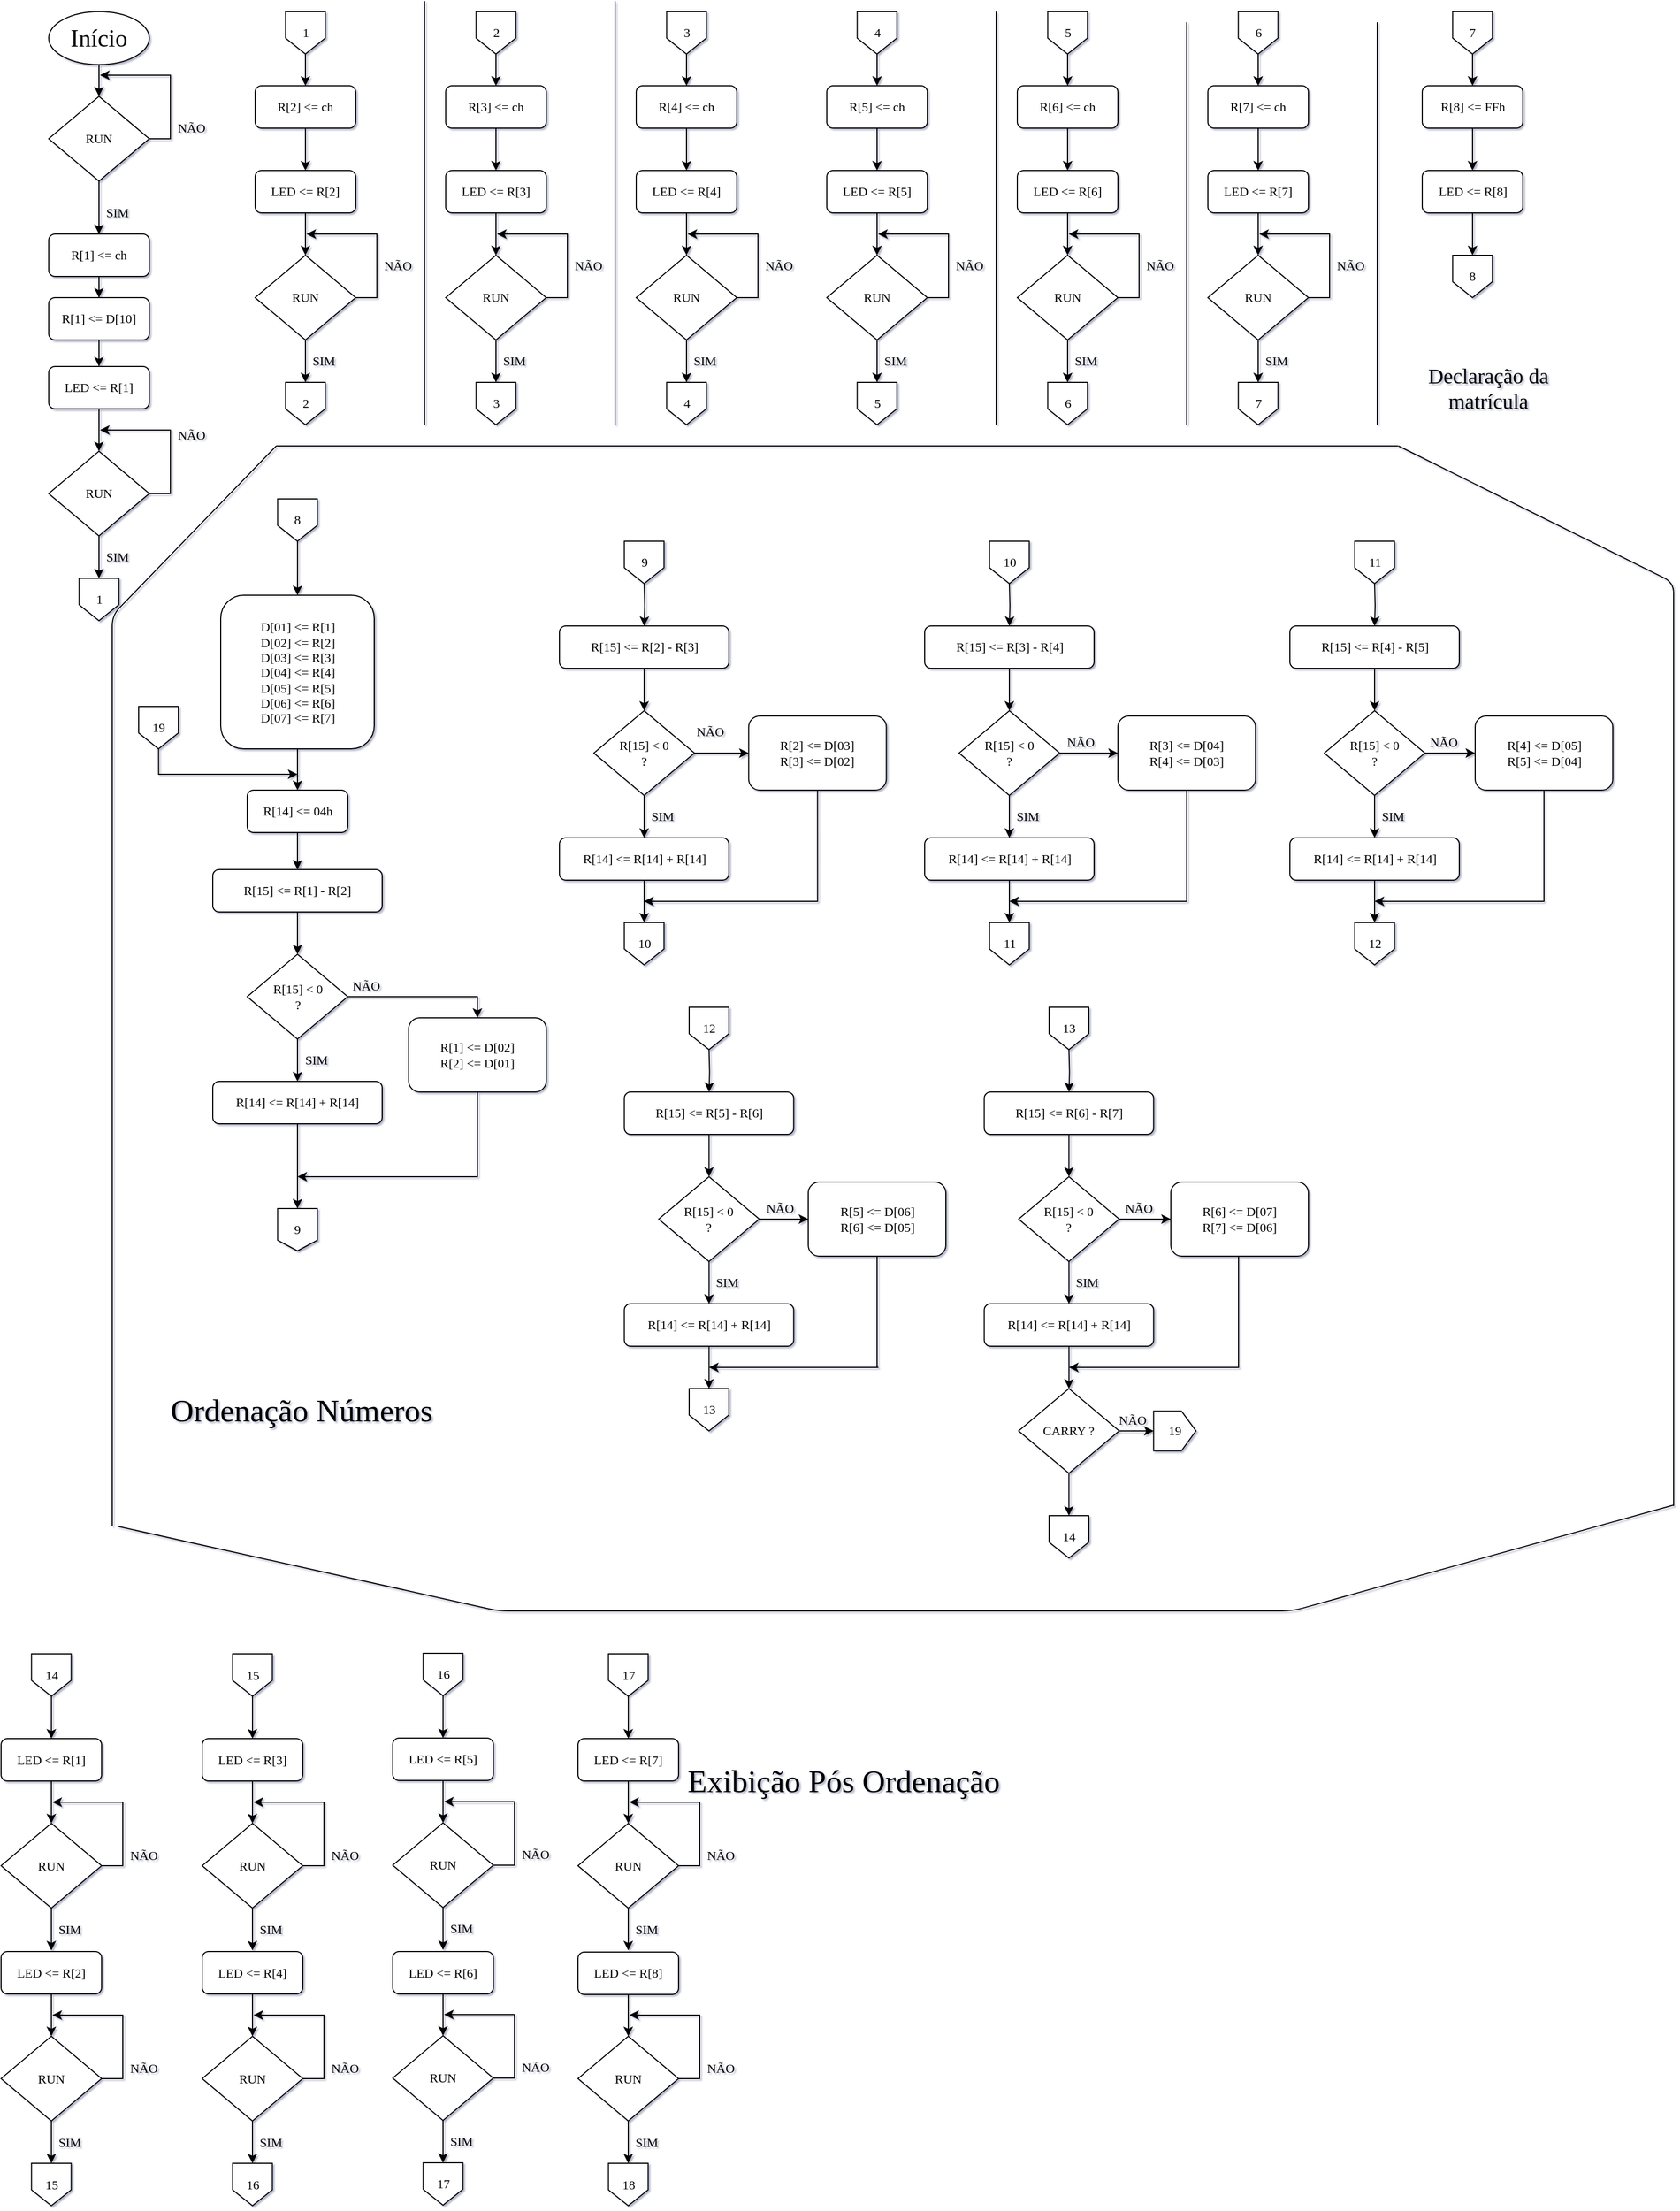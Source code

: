 <mxfile version="13.7.5" type="github">
  <diagram id="LBwsWg3DHm3VI3vRRIfu" name="Page-1">
    <mxGraphModel dx="1385" dy="621" grid="1" gridSize="10" guides="1" tooltips="1" connect="1" arrows="1" fold="1" page="1" pageScale="1" pageWidth="827" pageHeight="1169" background="#ffffff" math="0" shadow="1">
      <root>
        <mxCell id="0" />
        <mxCell id="1" parent="0" />
        <mxCell id="sRFEvAHlBmAmTLRkeG5V-6" style="edgeStyle=orthogonalEdgeStyle;rounded=0;orthogonalLoop=1;jettySize=auto;html=1;exitX=0.5;exitY=1;exitDx=0;exitDy=0;entryX=0.5;entryY=0;entryDx=0;entryDy=0;fontFamily=Verdana;" parent="1" source="sRFEvAHlBmAmTLRkeG5V-1" target="sRFEvAHlBmAmTLRkeG5V-3" edge="1">
          <mxGeometry relative="1" as="geometry" />
        </mxCell>
        <mxCell id="sRFEvAHlBmAmTLRkeG5V-1" value="&lt;font style=&quot;font-size: 23px&quot;&gt;Início&lt;/font&gt;" style="ellipse;whiteSpace=wrap;html=1;fontFamily=Verdana;" parent="1" vertex="1">
          <mxGeometry x="85" y="10" width="95" height="50" as="geometry" />
        </mxCell>
        <mxCell id="txzuhLuvdfgNLgQ4ZMH0-2" value="" style="edgeStyle=orthogonalEdgeStyle;rounded=0;orthogonalLoop=1;jettySize=auto;html=1;" edge="1" parent="1" source="sRFEvAHlBmAmTLRkeG5V-2" target="txzuhLuvdfgNLgQ4ZMH0-1">
          <mxGeometry relative="1" as="geometry" />
        </mxCell>
        <mxCell id="sRFEvAHlBmAmTLRkeG5V-2" value="R[1] &amp;lt;= ch" style="rounded=1;whiteSpace=wrap;html=1;fontFamily=Verdana;" parent="1" vertex="1">
          <mxGeometry x="85" y="220" width="95" height="40" as="geometry" />
        </mxCell>
        <mxCell id="sRFEvAHlBmAmTLRkeG5V-7" style="edgeStyle=orthogonalEdgeStyle;rounded=0;orthogonalLoop=1;jettySize=auto;html=1;exitX=1;exitY=0.5;exitDx=0;exitDy=0;fontFamily=Verdana;" parent="1" source="sRFEvAHlBmAmTLRkeG5V-3" edge="1">
          <mxGeometry relative="1" as="geometry">
            <mxPoint x="133" y="70" as="targetPoint" />
          </mxGeometry>
        </mxCell>
        <mxCell id="sRFEvAHlBmAmTLRkeG5V-8" style="edgeStyle=orthogonalEdgeStyle;rounded=0;orthogonalLoop=1;jettySize=auto;html=1;exitX=0.5;exitY=1;exitDx=0;exitDy=0;entryX=0.5;entryY=0;entryDx=0;entryDy=0;fontFamily=Verdana;" parent="1" source="sRFEvAHlBmAmTLRkeG5V-3" target="sRFEvAHlBmAmTLRkeG5V-2" edge="1">
          <mxGeometry relative="1" as="geometry" />
        </mxCell>
        <mxCell id="sRFEvAHlBmAmTLRkeG5V-3" value="RUN" style="rhombus;whiteSpace=wrap;html=1;fontFamily=Verdana;" parent="1" vertex="1">
          <mxGeometry x="85" y="90" width="95" height="80" as="geometry" />
        </mxCell>
        <mxCell id="sRFEvAHlBmAmTLRkeG5V-9" value="NÃO" style="text;html=1;strokeColor=none;fillColor=none;align=center;verticalAlign=middle;whiteSpace=wrap;rounded=0;fontFamily=Verdana;" parent="1" vertex="1">
          <mxGeometry x="200" y="110" width="40" height="20" as="geometry" />
        </mxCell>
        <mxCell id="sRFEvAHlBmAmTLRkeG5V-10" value="SIM" style="text;html=1;strokeColor=none;fillColor=none;align=center;verticalAlign=middle;whiteSpace=wrap;rounded=0;fontFamily=Verdana;" parent="1" vertex="1">
          <mxGeometry x="130" y="190" width="40" height="20" as="geometry" />
        </mxCell>
        <mxCell id="sRFEvAHlBmAmTLRkeG5V-15" style="edgeStyle=orthogonalEdgeStyle;rounded=0;orthogonalLoop=1;jettySize=auto;html=1;exitX=0.5;exitY=1;exitDx=0;exitDy=0;entryX=0.5;entryY=0;entryDx=0;entryDy=0;fontFamily=Verdana;" parent="1" source="sRFEvAHlBmAmTLRkeG5V-11" target="sRFEvAHlBmAmTLRkeG5V-14" edge="1">
          <mxGeometry relative="1" as="geometry" />
        </mxCell>
        <mxCell id="sRFEvAHlBmAmTLRkeG5V-11" value="LED &amp;lt;= R[1]" style="rounded=1;whiteSpace=wrap;html=1;fontFamily=Verdana;" parent="1" vertex="1">
          <mxGeometry x="85" y="345" width="95" height="40" as="geometry" />
        </mxCell>
        <mxCell id="sRFEvAHlBmAmTLRkeG5V-16" style="edgeStyle=orthogonalEdgeStyle;rounded=0;orthogonalLoop=1;jettySize=auto;html=1;exitX=1;exitY=0.5;exitDx=0;exitDy=0;fontFamily=Verdana;" parent="1" source="sRFEvAHlBmAmTLRkeG5V-14" edge="1">
          <mxGeometry relative="1" as="geometry">
            <mxPoint x="133" y="405" as="targetPoint" />
          </mxGeometry>
        </mxCell>
        <mxCell id="sRFEvAHlBmAmTLRkeG5V-18" style="edgeStyle=orthogonalEdgeStyle;rounded=0;orthogonalLoop=1;jettySize=auto;html=1;exitX=0.5;exitY=1;exitDx=0;exitDy=0;entryX=0.5;entryY=0;entryDx=0;entryDy=0;fontFamily=Verdana;" parent="1" source="sRFEvAHlBmAmTLRkeG5V-14" target="sRFEvAHlBmAmTLRkeG5V-17" edge="1">
          <mxGeometry relative="1" as="geometry" />
        </mxCell>
        <mxCell id="sRFEvAHlBmAmTLRkeG5V-14" value="RUN" style="rhombus;whiteSpace=wrap;html=1;fontFamily=Verdana;" parent="1" vertex="1">
          <mxGeometry x="85" y="425" width="95" height="80" as="geometry" />
        </mxCell>
        <mxCell id="sRFEvAHlBmAmTLRkeG5V-17" value="1" style="shape=offPageConnector;whiteSpace=wrap;html=1;fontFamily=Verdana;" parent="1" vertex="1">
          <mxGeometry x="113.75" y="545" width="37.5" height="40" as="geometry" />
        </mxCell>
        <mxCell id="sRFEvAHlBmAmTLRkeG5V-19" value="SIM" style="text;html=1;strokeColor=none;fillColor=none;align=center;verticalAlign=middle;whiteSpace=wrap;rounded=0;fontFamily=Verdana;" parent="1" vertex="1">
          <mxGeometry x="130" y="515" width="40" height="20" as="geometry" />
        </mxCell>
        <mxCell id="sRFEvAHlBmAmTLRkeG5V-20" value="NÃO" style="text;html=1;strokeColor=none;fillColor=none;align=center;verticalAlign=middle;whiteSpace=wrap;rounded=0;fontFamily=Verdana;" parent="1" vertex="1">
          <mxGeometry x="200" y="400" width="40" height="20" as="geometry" />
        </mxCell>
        <mxCell id="sRFEvAHlBmAmTLRkeG5V-21" style="edgeStyle=orthogonalEdgeStyle;rounded=0;orthogonalLoop=1;jettySize=auto;html=1;exitX=0.5;exitY=1;exitDx=0;exitDy=0;entryX=0.5;entryY=0;entryDx=0;entryDy=0;fontFamily=Verdana;" parent="1" source="sRFEvAHlBmAmTLRkeG5V-22" target="sRFEvAHlBmAmTLRkeG5V-24" edge="1">
          <mxGeometry relative="1" as="geometry" />
        </mxCell>
        <mxCell id="sRFEvAHlBmAmTLRkeG5V-22" value="R[2] &amp;lt;= ch" style="rounded=1;whiteSpace=wrap;html=1;fontFamily=Verdana;" parent="1" vertex="1">
          <mxGeometry x="280" y="80" width="95" height="40" as="geometry" />
        </mxCell>
        <mxCell id="sRFEvAHlBmAmTLRkeG5V-23" style="edgeStyle=orthogonalEdgeStyle;rounded=0;orthogonalLoop=1;jettySize=auto;html=1;exitX=0.5;exitY=1;exitDx=0;exitDy=0;entryX=0.5;entryY=0;entryDx=0;entryDy=0;fontFamily=Verdana;" parent="1" source="sRFEvAHlBmAmTLRkeG5V-24" target="sRFEvAHlBmAmTLRkeG5V-27" edge="1">
          <mxGeometry relative="1" as="geometry" />
        </mxCell>
        <mxCell id="sRFEvAHlBmAmTLRkeG5V-24" value="LED &amp;lt;= R[2]" style="rounded=1;whiteSpace=wrap;html=1;fontFamily=Verdana;" parent="1" vertex="1">
          <mxGeometry x="280" y="160" width="95" height="40" as="geometry" />
        </mxCell>
        <mxCell id="sRFEvAHlBmAmTLRkeG5V-25" style="edgeStyle=orthogonalEdgeStyle;rounded=0;orthogonalLoop=1;jettySize=auto;html=1;exitX=1;exitY=0.5;exitDx=0;exitDy=0;fontFamily=Verdana;" parent="1" source="sRFEvAHlBmAmTLRkeG5V-27" edge="1">
          <mxGeometry relative="1" as="geometry">
            <mxPoint x="328" y="220" as="targetPoint" />
          </mxGeometry>
        </mxCell>
        <mxCell id="sRFEvAHlBmAmTLRkeG5V-26" style="edgeStyle=orthogonalEdgeStyle;rounded=0;orthogonalLoop=1;jettySize=auto;html=1;exitX=0.5;exitY=1;exitDx=0;exitDy=0;entryX=0.5;entryY=0;entryDx=0;entryDy=0;fontFamily=Verdana;" parent="1" source="sRFEvAHlBmAmTLRkeG5V-27" target="sRFEvAHlBmAmTLRkeG5V-28" edge="1">
          <mxGeometry relative="1" as="geometry" />
        </mxCell>
        <mxCell id="sRFEvAHlBmAmTLRkeG5V-27" value="RUN" style="rhombus;whiteSpace=wrap;html=1;fontFamily=Verdana;" parent="1" vertex="1">
          <mxGeometry x="280" y="240" width="95" height="80" as="geometry" />
        </mxCell>
        <mxCell id="sRFEvAHlBmAmTLRkeG5V-28" value="2" style="shape=offPageConnector;whiteSpace=wrap;html=1;fontFamily=Verdana;" parent="1" vertex="1">
          <mxGeometry x="308.75" y="360" width="37.5" height="40" as="geometry" />
        </mxCell>
        <mxCell id="sRFEvAHlBmAmTLRkeG5V-29" value="SIM" style="text;html=1;strokeColor=none;fillColor=none;align=center;verticalAlign=middle;whiteSpace=wrap;rounded=0;fontFamily=Verdana;" parent="1" vertex="1">
          <mxGeometry x="325" y="330" width="40" height="20" as="geometry" />
        </mxCell>
        <mxCell id="sRFEvAHlBmAmTLRkeG5V-30" value="NÃO" style="text;html=1;strokeColor=none;fillColor=none;align=center;verticalAlign=middle;whiteSpace=wrap;rounded=0;fontFamily=Verdana;" parent="1" vertex="1">
          <mxGeometry x="395" y="240" width="40" height="20" as="geometry" />
        </mxCell>
        <mxCell id="sRFEvAHlBmAmTLRkeG5V-31" style="edgeStyle=orthogonalEdgeStyle;rounded=0;orthogonalLoop=1;jettySize=auto;html=1;exitX=0.5;exitY=1;exitDx=0;exitDy=0;entryX=0.5;entryY=0;entryDx=0;entryDy=0;fontFamily=Verdana;" parent="1" source="sRFEvAHlBmAmTLRkeG5V-32" target="sRFEvAHlBmAmTLRkeG5V-34" edge="1">
          <mxGeometry relative="1" as="geometry" />
        </mxCell>
        <mxCell id="sRFEvAHlBmAmTLRkeG5V-32" value="R[3] &amp;lt;= ch" style="rounded=1;whiteSpace=wrap;html=1;fontFamily=Verdana;" parent="1" vertex="1">
          <mxGeometry x="460" y="80" width="95" height="40" as="geometry" />
        </mxCell>
        <mxCell id="sRFEvAHlBmAmTLRkeG5V-33" style="edgeStyle=orthogonalEdgeStyle;rounded=0;orthogonalLoop=1;jettySize=auto;html=1;exitX=0.5;exitY=1;exitDx=0;exitDy=0;entryX=0.5;entryY=0;entryDx=0;entryDy=0;fontFamily=Verdana;" parent="1" source="sRFEvAHlBmAmTLRkeG5V-34" target="sRFEvAHlBmAmTLRkeG5V-37" edge="1">
          <mxGeometry relative="1" as="geometry" />
        </mxCell>
        <mxCell id="sRFEvAHlBmAmTLRkeG5V-34" value="LED &amp;lt;= R[3]" style="rounded=1;whiteSpace=wrap;html=1;fontFamily=Verdana;" parent="1" vertex="1">
          <mxGeometry x="460" y="160" width="95" height="40" as="geometry" />
        </mxCell>
        <mxCell id="sRFEvAHlBmAmTLRkeG5V-35" style="edgeStyle=orthogonalEdgeStyle;rounded=0;orthogonalLoop=1;jettySize=auto;html=1;exitX=1;exitY=0.5;exitDx=0;exitDy=0;fontFamily=Verdana;" parent="1" source="sRFEvAHlBmAmTLRkeG5V-37" edge="1">
          <mxGeometry relative="1" as="geometry">
            <mxPoint x="508" y="220" as="targetPoint" />
          </mxGeometry>
        </mxCell>
        <mxCell id="sRFEvAHlBmAmTLRkeG5V-36" style="edgeStyle=orthogonalEdgeStyle;rounded=0;orthogonalLoop=1;jettySize=auto;html=1;exitX=0.5;exitY=1;exitDx=0;exitDy=0;entryX=0.5;entryY=0;entryDx=0;entryDy=0;fontFamily=Verdana;" parent="1" source="sRFEvAHlBmAmTLRkeG5V-37" target="sRFEvAHlBmAmTLRkeG5V-38" edge="1">
          <mxGeometry relative="1" as="geometry" />
        </mxCell>
        <mxCell id="sRFEvAHlBmAmTLRkeG5V-37" value="RUN" style="rhombus;whiteSpace=wrap;html=1;fontFamily=Verdana;" parent="1" vertex="1">
          <mxGeometry x="460" y="240" width="95" height="80" as="geometry" />
        </mxCell>
        <mxCell id="sRFEvAHlBmAmTLRkeG5V-38" value="3" style="shape=offPageConnector;whiteSpace=wrap;html=1;fontFamily=Verdana;" parent="1" vertex="1">
          <mxGeometry x="488.75" y="360" width="37.5" height="40" as="geometry" />
        </mxCell>
        <mxCell id="sRFEvAHlBmAmTLRkeG5V-39" value="SIM" style="text;html=1;strokeColor=none;fillColor=none;align=center;verticalAlign=middle;whiteSpace=wrap;rounded=0;fontFamily=Verdana;" parent="1" vertex="1">
          <mxGeometry x="505" y="330" width="40" height="20" as="geometry" />
        </mxCell>
        <mxCell id="sRFEvAHlBmAmTLRkeG5V-40" value="NÃO" style="text;html=1;strokeColor=none;fillColor=none;align=center;verticalAlign=middle;whiteSpace=wrap;rounded=0;fontFamily=Verdana;" parent="1" vertex="1">
          <mxGeometry x="575" y="240" width="40" height="20" as="geometry" />
        </mxCell>
        <mxCell id="sRFEvAHlBmAmTLRkeG5V-41" style="edgeStyle=orthogonalEdgeStyle;rounded=0;orthogonalLoop=1;jettySize=auto;html=1;exitX=0.5;exitY=1;exitDx=0;exitDy=0;entryX=0.5;entryY=0;entryDx=0;entryDy=0;fontFamily=Verdana;" parent="1" source="sRFEvAHlBmAmTLRkeG5V-42" target="sRFEvAHlBmAmTLRkeG5V-44" edge="1">
          <mxGeometry relative="1" as="geometry" />
        </mxCell>
        <mxCell id="sRFEvAHlBmAmTLRkeG5V-42" value="R[4] &amp;lt;= ch" style="rounded=1;whiteSpace=wrap;html=1;fontFamily=Verdana;" parent="1" vertex="1">
          <mxGeometry x="640" y="80" width="95" height="40" as="geometry" />
        </mxCell>
        <mxCell id="sRFEvAHlBmAmTLRkeG5V-43" style="edgeStyle=orthogonalEdgeStyle;rounded=0;orthogonalLoop=1;jettySize=auto;html=1;exitX=0.5;exitY=1;exitDx=0;exitDy=0;entryX=0.5;entryY=0;entryDx=0;entryDy=0;fontFamily=Verdana;" parent="1" source="sRFEvAHlBmAmTLRkeG5V-44" target="sRFEvAHlBmAmTLRkeG5V-47" edge="1">
          <mxGeometry relative="1" as="geometry" />
        </mxCell>
        <mxCell id="sRFEvAHlBmAmTLRkeG5V-44" value="LED &amp;lt;= R[4]" style="rounded=1;whiteSpace=wrap;html=1;fontFamily=Verdana;" parent="1" vertex="1">
          <mxGeometry x="640" y="160" width="95" height="40" as="geometry" />
        </mxCell>
        <mxCell id="sRFEvAHlBmAmTLRkeG5V-45" style="edgeStyle=orthogonalEdgeStyle;rounded=0;orthogonalLoop=1;jettySize=auto;html=1;exitX=1;exitY=0.5;exitDx=0;exitDy=0;fontFamily=Verdana;" parent="1" source="sRFEvAHlBmAmTLRkeG5V-47" edge="1">
          <mxGeometry relative="1" as="geometry">
            <mxPoint x="688" y="220" as="targetPoint" />
          </mxGeometry>
        </mxCell>
        <mxCell id="sRFEvAHlBmAmTLRkeG5V-46" style="edgeStyle=orthogonalEdgeStyle;rounded=0;orthogonalLoop=1;jettySize=auto;html=1;exitX=0.5;exitY=1;exitDx=0;exitDy=0;entryX=0.5;entryY=0;entryDx=0;entryDy=0;fontFamily=Verdana;" parent="1" source="sRFEvAHlBmAmTLRkeG5V-47" target="sRFEvAHlBmAmTLRkeG5V-48" edge="1">
          <mxGeometry relative="1" as="geometry" />
        </mxCell>
        <mxCell id="sRFEvAHlBmAmTLRkeG5V-47" value="RUN" style="rhombus;whiteSpace=wrap;html=1;fontFamily=Verdana;" parent="1" vertex="1">
          <mxGeometry x="640" y="240" width="95" height="80" as="geometry" />
        </mxCell>
        <mxCell id="sRFEvAHlBmAmTLRkeG5V-48" value="4" style="shape=offPageConnector;whiteSpace=wrap;html=1;fontFamily=Verdana;" parent="1" vertex="1">
          <mxGeometry x="668.75" y="360" width="37.5" height="40" as="geometry" />
        </mxCell>
        <mxCell id="sRFEvAHlBmAmTLRkeG5V-49" value="SIM" style="text;html=1;strokeColor=none;fillColor=none;align=center;verticalAlign=middle;whiteSpace=wrap;rounded=0;fontFamily=Verdana;" parent="1" vertex="1">
          <mxGeometry x="685" y="330" width="40" height="20" as="geometry" />
        </mxCell>
        <mxCell id="sRFEvAHlBmAmTLRkeG5V-50" value="NÃO" style="text;html=1;strokeColor=none;fillColor=none;align=center;verticalAlign=middle;whiteSpace=wrap;rounded=0;fontFamily=Verdana;" parent="1" vertex="1">
          <mxGeometry x="755" y="240" width="40" height="20" as="geometry" />
        </mxCell>
        <mxCell id="sRFEvAHlBmAmTLRkeG5V-63" style="edgeStyle=orthogonalEdgeStyle;rounded=0;orthogonalLoop=1;jettySize=auto;html=1;exitX=0.5;exitY=1;exitDx=0;exitDy=0;entryX=0.5;entryY=0;entryDx=0;entryDy=0;fontFamily=Verdana;" parent="1" source="sRFEvAHlBmAmTLRkeG5V-62" target="sRFEvAHlBmAmTLRkeG5V-22" edge="1">
          <mxGeometry relative="1" as="geometry" />
        </mxCell>
        <mxCell id="sRFEvAHlBmAmTLRkeG5V-62" value="1" style="shape=offPageConnector;whiteSpace=wrap;html=1;fontFamily=Verdana;" parent="1" vertex="1">
          <mxGeometry x="308.75" y="10" width="37.5" height="40" as="geometry" />
        </mxCell>
        <mxCell id="sRFEvAHlBmAmTLRkeG5V-103" style="edgeStyle=orthogonalEdgeStyle;rounded=0;orthogonalLoop=1;jettySize=auto;html=1;exitX=0.5;exitY=1;exitDx=0;exitDy=0;entryX=0.5;entryY=0;entryDx=0;entryDy=0;fontFamily=Verdana;" parent="1" source="sRFEvAHlBmAmTLRkeG5V-64" target="sRFEvAHlBmAmTLRkeG5V-32" edge="1">
          <mxGeometry relative="1" as="geometry" />
        </mxCell>
        <mxCell id="sRFEvAHlBmAmTLRkeG5V-64" value="2" style="shape=offPageConnector;whiteSpace=wrap;html=1;fontFamily=Verdana;" parent="1" vertex="1">
          <mxGeometry x="488.75" y="10" width="37.5" height="40" as="geometry" />
        </mxCell>
        <mxCell id="sRFEvAHlBmAmTLRkeG5V-104" style="edgeStyle=orthogonalEdgeStyle;rounded=0;orthogonalLoop=1;jettySize=auto;html=1;exitX=0.5;exitY=1;exitDx=0;exitDy=0;entryX=0.5;entryY=0;entryDx=0;entryDy=0;fontFamily=Verdana;" parent="1" source="sRFEvAHlBmAmTLRkeG5V-65" target="sRFEvAHlBmAmTLRkeG5V-42" edge="1">
          <mxGeometry relative="1" as="geometry" />
        </mxCell>
        <mxCell id="sRFEvAHlBmAmTLRkeG5V-65" value="3" style="shape=offPageConnector;whiteSpace=wrap;html=1;fontFamily=Verdana;" parent="1" vertex="1">
          <mxGeometry x="668.75" y="10" width="37.5" height="40" as="geometry" />
        </mxCell>
        <mxCell id="sRFEvAHlBmAmTLRkeG5V-66" style="edgeStyle=orthogonalEdgeStyle;rounded=0;orthogonalLoop=1;jettySize=auto;html=1;exitX=0.5;exitY=1;exitDx=0;exitDy=0;entryX=0.5;entryY=0;entryDx=0;entryDy=0;fontFamily=Verdana;" parent="1" source="sRFEvAHlBmAmTLRkeG5V-67" target="sRFEvAHlBmAmTLRkeG5V-69" edge="1">
          <mxGeometry relative="1" as="geometry" />
        </mxCell>
        <mxCell id="sRFEvAHlBmAmTLRkeG5V-67" value="R[5] &amp;lt;= ch" style="rounded=1;whiteSpace=wrap;html=1;fontFamily=Verdana;" parent="1" vertex="1">
          <mxGeometry x="820" y="80" width="95" height="40" as="geometry" />
        </mxCell>
        <mxCell id="sRFEvAHlBmAmTLRkeG5V-68" style="edgeStyle=orthogonalEdgeStyle;rounded=0;orthogonalLoop=1;jettySize=auto;html=1;exitX=0.5;exitY=1;exitDx=0;exitDy=0;entryX=0.5;entryY=0;entryDx=0;entryDy=0;fontFamily=Verdana;" parent="1" source="sRFEvAHlBmAmTLRkeG5V-69" target="sRFEvAHlBmAmTLRkeG5V-72" edge="1">
          <mxGeometry relative="1" as="geometry" />
        </mxCell>
        <mxCell id="sRFEvAHlBmAmTLRkeG5V-69" value="LED &amp;lt;= R[5]" style="rounded=1;whiteSpace=wrap;html=1;fontFamily=Verdana;" parent="1" vertex="1">
          <mxGeometry x="820" y="160" width="95" height="40" as="geometry" />
        </mxCell>
        <mxCell id="sRFEvAHlBmAmTLRkeG5V-70" style="edgeStyle=orthogonalEdgeStyle;rounded=0;orthogonalLoop=1;jettySize=auto;html=1;exitX=1;exitY=0.5;exitDx=0;exitDy=0;fontFamily=Verdana;" parent="1" source="sRFEvAHlBmAmTLRkeG5V-72" edge="1">
          <mxGeometry relative="1" as="geometry">
            <mxPoint x="868" y="220" as="targetPoint" />
          </mxGeometry>
        </mxCell>
        <mxCell id="sRFEvAHlBmAmTLRkeG5V-71" style="edgeStyle=orthogonalEdgeStyle;rounded=0;orthogonalLoop=1;jettySize=auto;html=1;exitX=0.5;exitY=1;exitDx=0;exitDy=0;entryX=0.5;entryY=0;entryDx=0;entryDy=0;fontFamily=Verdana;" parent="1" source="sRFEvAHlBmAmTLRkeG5V-72" target="sRFEvAHlBmAmTLRkeG5V-73" edge="1">
          <mxGeometry relative="1" as="geometry" />
        </mxCell>
        <mxCell id="sRFEvAHlBmAmTLRkeG5V-72" value="RUN" style="rhombus;whiteSpace=wrap;html=1;fontFamily=Verdana;" parent="1" vertex="1">
          <mxGeometry x="820" y="240" width="95" height="80" as="geometry" />
        </mxCell>
        <mxCell id="sRFEvAHlBmAmTLRkeG5V-73" value="5" style="shape=offPageConnector;whiteSpace=wrap;html=1;fontFamily=Verdana;" parent="1" vertex="1">
          <mxGeometry x="848.75" y="360" width="37.5" height="40" as="geometry" />
        </mxCell>
        <mxCell id="sRFEvAHlBmAmTLRkeG5V-74" value="SIM" style="text;html=1;strokeColor=none;fillColor=none;align=center;verticalAlign=middle;whiteSpace=wrap;rounded=0;fontFamily=Verdana;" parent="1" vertex="1">
          <mxGeometry x="865" y="330" width="40" height="20" as="geometry" />
        </mxCell>
        <mxCell id="sRFEvAHlBmAmTLRkeG5V-75" value="NÃO" style="text;html=1;strokeColor=none;fillColor=none;align=center;verticalAlign=middle;whiteSpace=wrap;rounded=0;fontFamily=Verdana;" parent="1" vertex="1">
          <mxGeometry x="935" y="240" width="40" height="20" as="geometry" />
        </mxCell>
        <mxCell id="sRFEvAHlBmAmTLRkeG5V-76" style="edgeStyle=orthogonalEdgeStyle;rounded=0;orthogonalLoop=1;jettySize=auto;html=1;exitX=0.5;exitY=1;exitDx=0;exitDy=0;entryX=0.5;entryY=0;entryDx=0;entryDy=0;fontFamily=Verdana;" parent="1" source="sRFEvAHlBmAmTLRkeG5V-77" target="sRFEvAHlBmAmTLRkeG5V-79" edge="1">
          <mxGeometry relative="1" as="geometry" />
        </mxCell>
        <mxCell id="sRFEvAHlBmAmTLRkeG5V-77" value="R[6] &amp;lt;= ch" style="rounded=1;whiteSpace=wrap;html=1;fontFamily=Verdana;" parent="1" vertex="1">
          <mxGeometry x="1000" y="80" width="95" height="40" as="geometry" />
        </mxCell>
        <mxCell id="sRFEvAHlBmAmTLRkeG5V-78" style="edgeStyle=orthogonalEdgeStyle;rounded=0;orthogonalLoop=1;jettySize=auto;html=1;exitX=0.5;exitY=1;exitDx=0;exitDy=0;entryX=0.5;entryY=0;entryDx=0;entryDy=0;fontFamily=Verdana;" parent="1" source="sRFEvAHlBmAmTLRkeG5V-79" target="sRFEvAHlBmAmTLRkeG5V-82" edge="1">
          <mxGeometry relative="1" as="geometry" />
        </mxCell>
        <mxCell id="sRFEvAHlBmAmTLRkeG5V-79" value="LED &amp;lt;= R[6]" style="rounded=1;whiteSpace=wrap;html=1;fontFamily=Verdana;" parent="1" vertex="1">
          <mxGeometry x="1000" y="160" width="95" height="40" as="geometry" />
        </mxCell>
        <mxCell id="sRFEvAHlBmAmTLRkeG5V-80" style="edgeStyle=orthogonalEdgeStyle;rounded=0;orthogonalLoop=1;jettySize=auto;html=1;exitX=1;exitY=0.5;exitDx=0;exitDy=0;fontFamily=Verdana;" parent="1" source="sRFEvAHlBmAmTLRkeG5V-82" edge="1">
          <mxGeometry relative="1" as="geometry">
            <mxPoint x="1048.0" y="220" as="targetPoint" />
          </mxGeometry>
        </mxCell>
        <mxCell id="sRFEvAHlBmAmTLRkeG5V-81" style="edgeStyle=orthogonalEdgeStyle;rounded=0;orthogonalLoop=1;jettySize=auto;html=1;exitX=0.5;exitY=1;exitDx=0;exitDy=0;entryX=0.5;entryY=0;entryDx=0;entryDy=0;fontFamily=Verdana;" parent="1" source="sRFEvAHlBmAmTLRkeG5V-82" target="sRFEvAHlBmAmTLRkeG5V-83" edge="1">
          <mxGeometry relative="1" as="geometry" />
        </mxCell>
        <mxCell id="sRFEvAHlBmAmTLRkeG5V-82" value="RUN" style="rhombus;whiteSpace=wrap;html=1;fontFamily=Verdana;" parent="1" vertex="1">
          <mxGeometry x="1000" y="240" width="95" height="80" as="geometry" />
        </mxCell>
        <mxCell id="sRFEvAHlBmAmTLRkeG5V-83" value="6" style="shape=offPageConnector;whiteSpace=wrap;html=1;fontFamily=Verdana;" parent="1" vertex="1">
          <mxGeometry x="1028.75" y="360" width="37.5" height="40" as="geometry" />
        </mxCell>
        <mxCell id="sRFEvAHlBmAmTLRkeG5V-84" value="SIM" style="text;html=1;strokeColor=none;fillColor=none;align=center;verticalAlign=middle;whiteSpace=wrap;rounded=0;fontFamily=Verdana;" parent="1" vertex="1">
          <mxGeometry x="1045" y="330" width="40" height="20" as="geometry" />
        </mxCell>
        <mxCell id="sRFEvAHlBmAmTLRkeG5V-85" value="NÃO" style="text;html=1;strokeColor=none;fillColor=none;align=center;verticalAlign=middle;whiteSpace=wrap;rounded=0;fontFamily=Verdana;" parent="1" vertex="1">
          <mxGeometry x="1115" y="240" width="40" height="20" as="geometry" />
        </mxCell>
        <mxCell id="sRFEvAHlBmAmTLRkeG5V-86" style="edgeStyle=orthogonalEdgeStyle;rounded=0;orthogonalLoop=1;jettySize=auto;html=1;exitX=0.5;exitY=1;exitDx=0;exitDy=0;entryX=0.5;entryY=0;entryDx=0;entryDy=0;fontFamily=Verdana;" parent="1" source="sRFEvAHlBmAmTLRkeG5V-87" target="sRFEvAHlBmAmTLRkeG5V-89" edge="1">
          <mxGeometry relative="1" as="geometry" />
        </mxCell>
        <mxCell id="sRFEvAHlBmAmTLRkeG5V-87" value="R[7] &amp;lt;= ch" style="rounded=1;whiteSpace=wrap;html=1;fontFamily=Verdana;" parent="1" vertex="1">
          <mxGeometry x="1180" y="80" width="95" height="40" as="geometry" />
        </mxCell>
        <mxCell id="sRFEvAHlBmAmTLRkeG5V-88" style="edgeStyle=orthogonalEdgeStyle;rounded=0;orthogonalLoop=1;jettySize=auto;html=1;exitX=0.5;exitY=1;exitDx=0;exitDy=0;entryX=0.5;entryY=0;entryDx=0;entryDy=0;fontFamily=Verdana;" parent="1" source="sRFEvAHlBmAmTLRkeG5V-89" target="sRFEvAHlBmAmTLRkeG5V-92" edge="1">
          <mxGeometry relative="1" as="geometry" />
        </mxCell>
        <mxCell id="sRFEvAHlBmAmTLRkeG5V-89" value="LED &amp;lt;= R[7]" style="rounded=1;whiteSpace=wrap;html=1;fontFamily=Verdana;" parent="1" vertex="1">
          <mxGeometry x="1180" y="160" width="95" height="40" as="geometry" />
        </mxCell>
        <mxCell id="sRFEvAHlBmAmTLRkeG5V-90" style="edgeStyle=orthogonalEdgeStyle;rounded=0;orthogonalLoop=1;jettySize=auto;html=1;exitX=1;exitY=0.5;exitDx=0;exitDy=0;fontFamily=Verdana;" parent="1" source="sRFEvAHlBmAmTLRkeG5V-92" edge="1">
          <mxGeometry relative="1" as="geometry">
            <mxPoint x="1228.0" y="220" as="targetPoint" />
          </mxGeometry>
        </mxCell>
        <mxCell id="sRFEvAHlBmAmTLRkeG5V-91" style="edgeStyle=orthogonalEdgeStyle;rounded=0;orthogonalLoop=1;jettySize=auto;html=1;exitX=0.5;exitY=1;exitDx=0;exitDy=0;entryX=0.5;entryY=0;entryDx=0;entryDy=0;fontFamily=Verdana;" parent="1" source="sRFEvAHlBmAmTLRkeG5V-92" target="sRFEvAHlBmAmTLRkeG5V-93" edge="1">
          <mxGeometry relative="1" as="geometry" />
        </mxCell>
        <mxCell id="sRFEvAHlBmAmTLRkeG5V-92" value="RUN" style="rhombus;whiteSpace=wrap;html=1;fontFamily=Verdana;" parent="1" vertex="1">
          <mxGeometry x="1180" y="240" width="95" height="80" as="geometry" />
        </mxCell>
        <mxCell id="sRFEvAHlBmAmTLRkeG5V-93" value="7" style="shape=offPageConnector;whiteSpace=wrap;html=1;fontFamily=Verdana;" parent="1" vertex="1">
          <mxGeometry x="1208.75" y="360" width="37.5" height="40" as="geometry" />
        </mxCell>
        <mxCell id="sRFEvAHlBmAmTLRkeG5V-94" value="SIM" style="text;html=1;strokeColor=none;fillColor=none;align=center;verticalAlign=middle;whiteSpace=wrap;rounded=0;fontFamily=Verdana;" parent="1" vertex="1">
          <mxGeometry x="1225" y="330" width="40" height="20" as="geometry" />
        </mxCell>
        <mxCell id="sRFEvAHlBmAmTLRkeG5V-95" value="NÃO" style="text;html=1;strokeColor=none;fillColor=none;align=center;verticalAlign=middle;whiteSpace=wrap;rounded=0;fontFamily=Verdana;" parent="1" vertex="1">
          <mxGeometry x="1295" y="240" width="40" height="20" as="geometry" />
        </mxCell>
        <mxCell id="sRFEvAHlBmAmTLRkeG5V-96" style="edgeStyle=orthogonalEdgeStyle;rounded=0;orthogonalLoop=1;jettySize=auto;html=1;exitX=0.5;exitY=1;exitDx=0;exitDy=0;entryX=0.5;entryY=0;entryDx=0;entryDy=0;fontFamily=Verdana;" parent="1" source="sRFEvAHlBmAmTLRkeG5V-97" target="sRFEvAHlBmAmTLRkeG5V-67" edge="1">
          <mxGeometry relative="1" as="geometry" />
        </mxCell>
        <mxCell id="sRFEvAHlBmAmTLRkeG5V-97" value="4" style="shape=offPageConnector;whiteSpace=wrap;html=1;fontFamily=Verdana;" parent="1" vertex="1">
          <mxGeometry x="848.75" y="10" width="37.5" height="40" as="geometry" />
        </mxCell>
        <mxCell id="sRFEvAHlBmAmTLRkeG5V-100" style="edgeStyle=orthogonalEdgeStyle;rounded=0;orthogonalLoop=1;jettySize=auto;html=1;exitX=0.5;exitY=1;exitDx=0;exitDy=0;entryX=0.5;entryY=0;entryDx=0;entryDy=0;fontFamily=Verdana;" parent="1" source="sRFEvAHlBmAmTLRkeG5V-98" target="sRFEvAHlBmAmTLRkeG5V-77" edge="1">
          <mxGeometry relative="1" as="geometry" />
        </mxCell>
        <mxCell id="sRFEvAHlBmAmTLRkeG5V-98" value="5" style="shape=offPageConnector;whiteSpace=wrap;html=1;fontFamily=Verdana;" parent="1" vertex="1">
          <mxGeometry x="1028.75" y="10" width="37.5" height="40" as="geometry" />
        </mxCell>
        <mxCell id="sRFEvAHlBmAmTLRkeG5V-101" style="edgeStyle=orthogonalEdgeStyle;rounded=0;orthogonalLoop=1;jettySize=auto;html=1;exitX=0.5;exitY=1;exitDx=0;exitDy=0;entryX=0.5;entryY=0;entryDx=0;entryDy=0;fontFamily=Verdana;" parent="1" source="sRFEvAHlBmAmTLRkeG5V-99" target="sRFEvAHlBmAmTLRkeG5V-87" edge="1">
          <mxGeometry relative="1" as="geometry" />
        </mxCell>
        <mxCell id="sRFEvAHlBmAmTLRkeG5V-99" value="6" style="shape=offPageConnector;whiteSpace=wrap;html=1;fontFamily=Verdana;" parent="1" vertex="1">
          <mxGeometry x="1208.75" y="10" width="37.5" height="40" as="geometry" />
        </mxCell>
        <mxCell id="sRFEvAHlBmAmTLRkeG5V-108" value="" style="endArrow=none;html=1;" parent="1" edge="1">
          <mxGeometry width="50" height="50" relative="1" as="geometry">
            <mxPoint x="620" y="400" as="sourcePoint" />
            <mxPoint x="620" as="targetPoint" />
          </mxGeometry>
        </mxCell>
        <mxCell id="sRFEvAHlBmAmTLRkeG5V-109" value="" style="endArrow=none;html=1;" parent="1" edge="1">
          <mxGeometry width="50" height="50" relative="1" as="geometry">
            <mxPoint x="440.0" y="400" as="sourcePoint" />
            <mxPoint x="440.0" as="targetPoint" />
          </mxGeometry>
        </mxCell>
        <mxCell id="sRFEvAHlBmAmTLRkeG5V-110" value="" style="endArrow=none;html=1;fontFamily=Verdana;" parent="1" edge="1">
          <mxGeometry width="50" height="50" relative="1" as="geometry">
            <mxPoint x="980" y="400" as="sourcePoint" />
            <mxPoint x="980" y="10" as="targetPoint" />
          </mxGeometry>
        </mxCell>
        <mxCell id="sRFEvAHlBmAmTLRkeG5V-111" value="" style="endArrow=none;html=1;fontFamily=Verdana;" parent="1" edge="1">
          <mxGeometry width="50" height="50" relative="1" as="geometry">
            <mxPoint x="1160" y="400" as="sourcePoint" />
            <mxPoint x="1160" y="20" as="targetPoint" />
          </mxGeometry>
        </mxCell>
        <mxCell id="4zHIRzdhftlPSaTAwRZH-2" value="" style="endArrow=none;html=1;fontFamily=Verdana;" parent="1" edge="1">
          <mxGeometry width="50" height="50" relative="1" as="geometry">
            <mxPoint x="1340.0" y="400.0" as="sourcePoint" />
            <mxPoint x="1340.0" y="20" as="targetPoint" />
          </mxGeometry>
        </mxCell>
        <mxCell id="gj_UiYe6hDX5CMhC0AR2-2" value="" style="edgeStyle=orthogonalEdgeStyle;rounded=0;orthogonalLoop=1;jettySize=auto;html=1;" parent="1" source="4zHIRzdhftlPSaTAwRZH-3" target="gj_UiYe6hDX5CMhC0AR2-1" edge="1">
          <mxGeometry relative="1" as="geometry" />
        </mxCell>
        <mxCell id="4zHIRzdhftlPSaTAwRZH-3" value="8" style="shape=offPageConnector;whiteSpace=wrap;html=1;fontFamily=Verdana;" parent="1" vertex="1">
          <mxGeometry x="301.25" y="470" width="37.5" height="40" as="geometry" />
        </mxCell>
        <mxCell id="4zHIRzdhftlPSaTAwRZH-10" style="edgeStyle=orthogonalEdgeStyle;rounded=0;orthogonalLoop=1;jettySize=auto;html=1;exitX=0.5;exitY=1;exitDx=0;exitDy=0;entryX=0.5;entryY=0;entryDx=0;entryDy=0;fontFamily=Verdana;" parent="1" source="4zHIRzdhftlPSaTAwRZH-6" target="4zHIRzdhftlPSaTAwRZH-9" edge="1">
          <mxGeometry relative="1" as="geometry" />
        </mxCell>
        <mxCell id="4zHIRzdhftlPSaTAwRZH-6" value="R[15] &amp;lt;= R[1] - R[2]" style="rounded=1;whiteSpace=wrap;html=1;fontFamily=Verdana;" parent="1" vertex="1">
          <mxGeometry x="240" y="820" width="160" height="40" as="geometry" />
        </mxCell>
        <mxCell id="4zHIRzdhftlPSaTAwRZH-12" style="edgeStyle=orthogonalEdgeStyle;rounded=0;orthogonalLoop=1;jettySize=auto;html=1;exitX=0.5;exitY=1;exitDx=0;exitDy=0;fontFamily=Verdana;" parent="1" source="4zHIRzdhftlPSaTAwRZH-9" edge="1">
          <mxGeometry relative="1" as="geometry">
            <mxPoint x="320" y="1020" as="targetPoint" />
          </mxGeometry>
        </mxCell>
        <mxCell id="4zHIRzdhftlPSaTAwRZH-124" style="edgeStyle=orthogonalEdgeStyle;rounded=0;orthogonalLoop=1;jettySize=auto;html=1;exitX=1;exitY=0.5;exitDx=0;exitDy=0;fontFamily=Verdana;entryX=0.5;entryY=0;entryDx=0;entryDy=0;" parent="1" source="4zHIRzdhftlPSaTAwRZH-9" target="4zHIRzdhftlPSaTAwRZH-127" edge="1">
          <mxGeometry relative="1" as="geometry">
            <mxPoint x="412.5" y="940" as="targetPoint" />
          </mxGeometry>
        </mxCell>
        <mxCell id="4zHIRzdhftlPSaTAwRZH-9" value="R[15] &amp;lt; 0&lt;br&gt;?" style="rhombus;whiteSpace=wrap;html=1;fontFamily=Verdana;" parent="1" vertex="1">
          <mxGeometry x="272.5" y="900" width="95" height="80" as="geometry" />
        </mxCell>
        <mxCell id="4zHIRzdhftlPSaTAwRZH-13" value="SIM" style="text;html=1;strokeColor=none;fillColor=none;align=center;verticalAlign=middle;whiteSpace=wrap;rounded=0;fontFamily=Verdana;" parent="1" vertex="1">
          <mxGeometry x="317.5" y="990" width="40" height="20" as="geometry" />
        </mxCell>
        <mxCell id="4zHIRzdhftlPSaTAwRZH-19" style="edgeStyle=orthogonalEdgeStyle;rounded=0;orthogonalLoop=1;jettySize=auto;html=1;exitX=0.5;exitY=1;exitDx=0;exitDy=0;entryX=0.5;entryY=0;entryDx=0;entryDy=0;fontFamily=Verdana;" parent="1" source="4zHIRzdhftlPSaTAwRZH-14" edge="1">
          <mxGeometry relative="1" as="geometry">
            <mxPoint x="320" y="1140" as="targetPoint" />
          </mxGeometry>
        </mxCell>
        <mxCell id="4zHIRzdhftlPSaTAwRZH-14" value="R[14] &amp;lt;= R[14] + R[14]" style="rounded=1;whiteSpace=wrap;html=1;fontFamily=Verdana;" parent="1" vertex="1">
          <mxGeometry x="240" y="1020" width="160" height="40" as="geometry" />
        </mxCell>
        <mxCell id="4zHIRzdhftlPSaTAwRZH-17" style="edgeStyle=orthogonalEdgeStyle;rounded=0;orthogonalLoop=1;jettySize=auto;html=1;exitX=0.5;exitY=1;exitDx=0;exitDy=0;entryX=0.5;entryY=0;entryDx=0;entryDy=0;fontFamily=Verdana;" parent="1" source="4zHIRzdhftlPSaTAwRZH-15" target="4zHIRzdhftlPSaTAwRZH-6" edge="1">
          <mxGeometry relative="1" as="geometry" />
        </mxCell>
        <mxCell id="4zHIRzdhftlPSaTAwRZH-15" value="R[14] &amp;lt;= 04h" style="rounded=1;whiteSpace=wrap;html=1;fontFamily=Verdana;" parent="1" vertex="1">
          <mxGeometry x="272.5" y="745" width="95" height="40" as="geometry" />
        </mxCell>
        <mxCell id="4zHIRzdhftlPSaTAwRZH-18" value="9" style="shape=offPageConnector;whiteSpace=wrap;html=1;fontFamily=Verdana;size=0.25;" parent="1" vertex="1">
          <mxGeometry x="301.25" y="1140" width="37.5" height="40" as="geometry" />
        </mxCell>
        <mxCell id="4zHIRzdhftlPSaTAwRZH-21" value="9" style="shape=offPageConnector;whiteSpace=wrap;html=1;fontFamily=Verdana;" parent="1" vertex="1">
          <mxGeometry x="628.75" y="510" width="37.5" height="40" as="geometry" />
        </mxCell>
        <mxCell id="4zHIRzdhftlPSaTAwRZH-22" style="edgeStyle=orthogonalEdgeStyle;rounded=0;orthogonalLoop=1;jettySize=auto;html=1;exitX=0.5;exitY=1;exitDx=0;exitDy=0;entryX=0.5;entryY=0;entryDx=0;entryDy=0;fontFamily=Verdana;" parent="1" source="4zHIRzdhftlPSaTAwRZH-23" target="4zHIRzdhftlPSaTAwRZH-25" edge="1">
          <mxGeometry relative="1" as="geometry" />
        </mxCell>
        <mxCell id="4zHIRzdhftlPSaTAwRZH-23" value="R[15] &amp;lt;= R[2] - R[3]" style="rounded=1;whiteSpace=wrap;html=1;fontFamily=Verdana;" parent="1" vertex="1">
          <mxGeometry x="567.5" y="590" width="160" height="40" as="geometry" />
        </mxCell>
        <mxCell id="4zHIRzdhftlPSaTAwRZH-24" style="edgeStyle=orthogonalEdgeStyle;rounded=0;orthogonalLoop=1;jettySize=auto;html=1;exitX=0.5;exitY=1;exitDx=0;exitDy=0;fontFamily=Verdana;" parent="1" source="4zHIRzdhftlPSaTAwRZH-25" edge="1">
          <mxGeometry relative="1" as="geometry">
            <mxPoint x="647.5" y="790" as="targetPoint" />
          </mxGeometry>
        </mxCell>
        <mxCell id="gj_UiYe6hDX5CMhC0AR2-11" value="" style="edgeStyle=orthogonalEdgeStyle;rounded=0;orthogonalLoop=1;jettySize=auto;html=1;" parent="1" source="4zHIRzdhftlPSaTAwRZH-25" target="4zHIRzdhftlPSaTAwRZH-137" edge="1">
          <mxGeometry relative="1" as="geometry" />
        </mxCell>
        <mxCell id="4zHIRzdhftlPSaTAwRZH-25" value="R[15] &amp;lt; 0&lt;br&gt;?" style="rhombus;whiteSpace=wrap;html=1;fontFamily=Verdana;" parent="1" vertex="1">
          <mxGeometry x="600" y="670" width="95" height="80" as="geometry" />
        </mxCell>
        <mxCell id="4zHIRzdhftlPSaTAwRZH-26" value="SIM" style="text;html=1;strokeColor=none;fillColor=none;align=center;verticalAlign=middle;whiteSpace=wrap;rounded=0;fontFamily=Verdana;" parent="1" vertex="1">
          <mxGeometry x="645" y="760" width="40" height="20" as="geometry" />
        </mxCell>
        <mxCell id="4zHIRzdhftlPSaTAwRZH-27" style="edgeStyle=orthogonalEdgeStyle;rounded=0;orthogonalLoop=1;jettySize=auto;html=1;exitX=0.5;exitY=1;exitDx=0;exitDy=0;entryX=0.5;entryY=0;entryDx=0;entryDy=0;fontFamily=Verdana;" parent="1" source="4zHIRzdhftlPSaTAwRZH-28" target="4zHIRzdhftlPSaTAwRZH-31" edge="1">
          <mxGeometry relative="1" as="geometry" />
        </mxCell>
        <mxCell id="4zHIRzdhftlPSaTAwRZH-28" value="R[14] &amp;lt;= R[14] + R[14]" style="rounded=1;whiteSpace=wrap;html=1;fontFamily=Verdana;" parent="1" vertex="1">
          <mxGeometry x="567.5" y="790" width="160" height="40" as="geometry" />
        </mxCell>
        <mxCell id="4zHIRzdhftlPSaTAwRZH-29" style="edgeStyle=orthogonalEdgeStyle;rounded=0;orthogonalLoop=1;jettySize=auto;html=1;exitX=0.5;exitY=1;exitDx=0;exitDy=0;fontFamily=Verdana;" parent="1" target="4zHIRzdhftlPSaTAwRZH-23" edge="1">
          <mxGeometry relative="1" as="geometry">
            <mxPoint x="647.5" y="550" as="sourcePoint" />
          </mxGeometry>
        </mxCell>
        <mxCell id="4zHIRzdhftlPSaTAwRZH-31" value="10" style="shape=offPageConnector;whiteSpace=wrap;html=1;fontFamily=Verdana;" parent="1" vertex="1">
          <mxGeometry x="628.75" y="870" width="37.5" height="40" as="geometry" />
        </mxCell>
        <mxCell id="gj_UiYe6hDX5CMhC0AR2-5" style="edgeStyle=orthogonalEdgeStyle;rounded=0;orthogonalLoop=1;jettySize=auto;html=1;exitX=0.5;exitY=1;exitDx=0;exitDy=0;" parent="1" source="4zHIRzdhftlPSaTAwRZH-127" edge="1">
          <mxGeometry relative="1" as="geometry">
            <mxPoint x="320.0" y="1110" as="targetPoint" />
            <Array as="points">
              <mxPoint x="490" y="1110" />
            </Array>
          </mxGeometry>
        </mxCell>
        <mxCell id="4zHIRzdhftlPSaTAwRZH-127" value="R[1] &amp;lt;= D[02]&lt;br&gt;R[2] &amp;lt;= D[01]" style="rounded=1;whiteSpace=wrap;html=1;fontFamily=Verdana;" parent="1" vertex="1">
          <mxGeometry x="425" y="960" width="130" height="70" as="geometry" />
        </mxCell>
        <mxCell id="4zHIRzdhftlPSaTAwRZH-140" style="edgeStyle=orthogonalEdgeStyle;rounded=0;orthogonalLoop=1;jettySize=auto;html=1;exitX=0.5;exitY=1;exitDx=0;exitDy=0;fontFamily=Verdana;" parent="1" source="4zHIRzdhftlPSaTAwRZH-137" edge="1">
          <mxGeometry relative="1" as="geometry">
            <mxPoint x="647.5" y="850" as="targetPoint" />
            <Array as="points">
              <mxPoint x="807.5" y="850" />
              <mxPoint x="647.5" y="850" />
            </Array>
          </mxGeometry>
        </mxCell>
        <mxCell id="4zHIRzdhftlPSaTAwRZH-137" value="R[2] &amp;lt;= D[03]&lt;br&gt;R[3] &amp;lt;= D[02]" style="rounded=1;whiteSpace=wrap;html=1;fontFamily=Verdana;" parent="1" vertex="1">
          <mxGeometry x="746.25" y="675" width="130" height="70" as="geometry" />
        </mxCell>
        <mxCell id="4zHIRzdhftlPSaTAwRZH-141" value="NÃO" style="text;html=1;strokeColor=none;fillColor=none;align=center;verticalAlign=middle;whiteSpace=wrap;rounded=0;fontFamily=Verdana;" parent="1" vertex="1">
          <mxGeometry x="690" y="680" width="40" height="20" as="geometry" />
        </mxCell>
        <mxCell id="4zHIRzdhftlPSaTAwRZH-142" value="10" style="shape=offPageConnector;whiteSpace=wrap;html=1;fontFamily=Verdana;" parent="1" vertex="1">
          <mxGeometry x="973.75" y="510" width="37.5" height="40" as="geometry" />
        </mxCell>
        <mxCell id="4zHIRzdhftlPSaTAwRZH-143" style="edgeStyle=orthogonalEdgeStyle;rounded=0;orthogonalLoop=1;jettySize=auto;html=1;exitX=0.5;exitY=1;exitDx=0;exitDy=0;entryX=0.5;entryY=0;entryDx=0;entryDy=0;fontFamily=Verdana;" parent="1" source="4zHIRzdhftlPSaTAwRZH-144" target="4zHIRzdhftlPSaTAwRZH-147" edge="1">
          <mxGeometry relative="1" as="geometry" />
        </mxCell>
        <mxCell id="4zHIRzdhftlPSaTAwRZH-144" value="R[15] &amp;lt;= R[3] - R[4]" style="rounded=1;whiteSpace=wrap;html=1;fontFamily=Verdana;" parent="1" vertex="1">
          <mxGeometry x="912.5" y="590" width="160" height="40" as="geometry" />
        </mxCell>
        <mxCell id="4zHIRzdhftlPSaTAwRZH-145" style="edgeStyle=orthogonalEdgeStyle;rounded=0;orthogonalLoop=1;jettySize=auto;html=1;exitX=0.5;exitY=1;exitDx=0;exitDy=0;fontFamily=Verdana;" parent="1" source="4zHIRzdhftlPSaTAwRZH-147" edge="1">
          <mxGeometry relative="1" as="geometry">
            <mxPoint x="992.5" y="790" as="targetPoint" />
          </mxGeometry>
        </mxCell>
        <mxCell id="gj_UiYe6hDX5CMhC0AR2-15" value="" style="edgeStyle=orthogonalEdgeStyle;rounded=0;orthogonalLoop=1;jettySize=auto;html=1;" parent="1" source="4zHIRzdhftlPSaTAwRZH-147" target="4zHIRzdhftlPSaTAwRZH-156" edge="1">
          <mxGeometry relative="1" as="geometry" />
        </mxCell>
        <mxCell id="4zHIRzdhftlPSaTAwRZH-147" value="R[15] &amp;lt; 0&lt;br&gt;?" style="rhombus;whiteSpace=wrap;html=1;fontFamily=Verdana;" parent="1" vertex="1">
          <mxGeometry x="945" y="670" width="95" height="80" as="geometry" />
        </mxCell>
        <mxCell id="4zHIRzdhftlPSaTAwRZH-148" value="SIM" style="text;html=1;strokeColor=none;fillColor=none;align=center;verticalAlign=middle;whiteSpace=wrap;rounded=0;fontFamily=Verdana;" parent="1" vertex="1">
          <mxGeometry x="990" y="760" width="40" height="20" as="geometry" />
        </mxCell>
        <mxCell id="4zHIRzdhftlPSaTAwRZH-149" style="edgeStyle=orthogonalEdgeStyle;rounded=0;orthogonalLoop=1;jettySize=auto;html=1;exitX=0.5;exitY=1;exitDx=0;exitDy=0;entryX=0.5;entryY=0;entryDx=0;entryDy=0;fontFamily=Verdana;" parent="1" source="4zHIRzdhftlPSaTAwRZH-150" target="4zHIRzdhftlPSaTAwRZH-152" edge="1">
          <mxGeometry relative="1" as="geometry" />
        </mxCell>
        <mxCell id="4zHIRzdhftlPSaTAwRZH-150" value="R[14] &amp;lt;= R[14] + R[14]" style="rounded=1;whiteSpace=wrap;html=1;fontFamily=Verdana;" parent="1" vertex="1">
          <mxGeometry x="912.5" y="790" width="160" height="40" as="geometry" />
        </mxCell>
        <mxCell id="4zHIRzdhftlPSaTAwRZH-151" style="edgeStyle=orthogonalEdgeStyle;rounded=0;orthogonalLoop=1;jettySize=auto;html=1;exitX=0.5;exitY=1;exitDx=0;exitDy=0;fontFamily=Verdana;" parent="1" target="4zHIRzdhftlPSaTAwRZH-144" edge="1">
          <mxGeometry relative="1" as="geometry">
            <mxPoint x="992.5" y="550" as="sourcePoint" />
          </mxGeometry>
        </mxCell>
        <mxCell id="4zHIRzdhftlPSaTAwRZH-152" value="11" style="shape=offPageConnector;whiteSpace=wrap;html=1;fontFamily=Verdana;" parent="1" vertex="1">
          <mxGeometry x="973.75" y="870" width="37.5" height="40" as="geometry" />
        </mxCell>
        <mxCell id="4zHIRzdhftlPSaTAwRZH-155" style="edgeStyle=orthogonalEdgeStyle;rounded=0;orthogonalLoop=1;jettySize=auto;html=1;exitX=0.5;exitY=1;exitDx=0;exitDy=0;fontFamily=Verdana;" parent="1" source="4zHIRzdhftlPSaTAwRZH-156" edge="1">
          <mxGeometry relative="1" as="geometry">
            <mxPoint x="992.5" y="850" as="targetPoint" />
            <Array as="points">
              <mxPoint x="1152.5" y="850" />
              <mxPoint x="992.5" y="850" />
            </Array>
          </mxGeometry>
        </mxCell>
        <mxCell id="4zHIRzdhftlPSaTAwRZH-156" value="R[3] &amp;lt;= D[04]&lt;br&gt;R[4] &amp;lt;= D[03]" style="rounded=1;whiteSpace=wrap;html=1;fontFamily=Verdana;" parent="1" vertex="1">
          <mxGeometry x="1095" y="675" width="130" height="70" as="geometry" />
        </mxCell>
        <mxCell id="4zHIRzdhftlPSaTAwRZH-158" value="11" style="shape=offPageConnector;whiteSpace=wrap;html=1;fontFamily=Verdana;" parent="1" vertex="1">
          <mxGeometry x="1318.75" y="510" width="37.5" height="40" as="geometry" />
        </mxCell>
        <mxCell id="4zHIRzdhftlPSaTAwRZH-159" style="edgeStyle=orthogonalEdgeStyle;rounded=0;orthogonalLoop=1;jettySize=auto;html=1;exitX=0.5;exitY=1;exitDx=0;exitDy=0;entryX=0.5;entryY=0;entryDx=0;entryDy=0;fontFamily=Verdana;" parent="1" source="4zHIRzdhftlPSaTAwRZH-160" target="4zHIRzdhftlPSaTAwRZH-163" edge="1">
          <mxGeometry relative="1" as="geometry" />
        </mxCell>
        <mxCell id="4zHIRzdhftlPSaTAwRZH-160" value="R[15] &amp;lt;= R[4] - R[5]" style="rounded=1;whiteSpace=wrap;html=1;fontFamily=Verdana;" parent="1" vertex="1">
          <mxGeometry x="1257.5" y="590" width="160" height="40" as="geometry" />
        </mxCell>
        <mxCell id="4zHIRzdhftlPSaTAwRZH-161" style="edgeStyle=orthogonalEdgeStyle;rounded=0;orthogonalLoop=1;jettySize=auto;html=1;exitX=0.5;exitY=1;exitDx=0;exitDy=0;fontFamily=Verdana;" parent="1" source="4zHIRzdhftlPSaTAwRZH-163" edge="1">
          <mxGeometry relative="1" as="geometry">
            <mxPoint x="1337.5" y="790" as="targetPoint" />
          </mxGeometry>
        </mxCell>
        <mxCell id="4zHIRzdhftlPSaTAwRZH-162" value="" style="edgeStyle=orthogonalEdgeStyle;rounded=0;orthogonalLoop=1;jettySize=auto;html=1;fontFamily=Verdana;" parent="1" source="4zHIRzdhftlPSaTAwRZH-163" edge="1">
          <mxGeometry relative="1" as="geometry">
            <mxPoint x="1432.5" y="710" as="targetPoint" />
          </mxGeometry>
        </mxCell>
        <mxCell id="4zHIRzdhftlPSaTAwRZH-163" value="R[15] &amp;lt; 0&lt;br&gt;?" style="rhombus;whiteSpace=wrap;html=1;fontFamily=Verdana;" parent="1" vertex="1">
          <mxGeometry x="1290" y="670" width="95" height="80" as="geometry" />
        </mxCell>
        <mxCell id="4zHIRzdhftlPSaTAwRZH-164" value="SIM" style="text;html=1;strokeColor=none;fillColor=none;align=center;verticalAlign=middle;whiteSpace=wrap;rounded=0;fontFamily=Verdana;" parent="1" vertex="1">
          <mxGeometry x="1335" y="760" width="40" height="20" as="geometry" />
        </mxCell>
        <mxCell id="4zHIRzdhftlPSaTAwRZH-165" style="edgeStyle=orthogonalEdgeStyle;rounded=0;orthogonalLoop=1;jettySize=auto;html=1;exitX=0.5;exitY=1;exitDx=0;exitDy=0;entryX=0.5;entryY=0;entryDx=0;entryDy=0;fontFamily=Verdana;" parent="1" source="4zHIRzdhftlPSaTAwRZH-166" target="4zHIRzdhftlPSaTAwRZH-168" edge="1">
          <mxGeometry relative="1" as="geometry" />
        </mxCell>
        <mxCell id="4zHIRzdhftlPSaTAwRZH-166" value="R[14] &amp;lt;= R[14] + R[14]" style="rounded=1;whiteSpace=wrap;html=1;fontFamily=Verdana;" parent="1" vertex="1">
          <mxGeometry x="1257.5" y="790" width="160" height="40" as="geometry" />
        </mxCell>
        <mxCell id="4zHIRzdhftlPSaTAwRZH-167" style="edgeStyle=orthogonalEdgeStyle;rounded=0;orthogonalLoop=1;jettySize=auto;html=1;exitX=0.5;exitY=1;exitDx=0;exitDy=0;fontFamily=Verdana;" parent="1" target="4zHIRzdhftlPSaTAwRZH-160" edge="1">
          <mxGeometry relative="1" as="geometry">
            <mxPoint x="1337.5" y="550" as="sourcePoint" />
          </mxGeometry>
        </mxCell>
        <mxCell id="4zHIRzdhftlPSaTAwRZH-168" value="12" style="shape=offPageConnector;whiteSpace=wrap;html=1;fontFamily=Verdana;" parent="1" vertex="1">
          <mxGeometry x="1318.75" y="870" width="37.5" height="40" as="geometry" />
        </mxCell>
        <mxCell id="4zHIRzdhftlPSaTAwRZH-171" style="edgeStyle=orthogonalEdgeStyle;rounded=0;orthogonalLoop=1;jettySize=auto;html=1;exitX=0.5;exitY=1;exitDx=0;exitDy=0;fontFamily=Verdana;" parent="1" source="4zHIRzdhftlPSaTAwRZH-172" edge="1">
          <mxGeometry relative="1" as="geometry">
            <mxPoint x="1337.5" y="850" as="targetPoint" />
            <Array as="points">
              <mxPoint x="1497.5" y="850" />
              <mxPoint x="1337.5" y="850" />
            </Array>
          </mxGeometry>
        </mxCell>
        <mxCell id="4zHIRzdhftlPSaTAwRZH-172" value="R[4] &amp;lt;= D[05]&lt;br&gt;R[5] &amp;lt;= D[04]" style="rounded=1;whiteSpace=wrap;html=1;fontFamily=Verdana;" parent="1" vertex="1">
          <mxGeometry x="1432.5" y="675" width="130" height="70" as="geometry" />
        </mxCell>
        <mxCell id="4zHIRzdhftlPSaTAwRZH-173" value="NÃO" style="text;html=1;strokeColor=none;fillColor=none;align=center;verticalAlign=middle;whiteSpace=wrap;rounded=0;fontFamily=Verdana;" parent="1" vertex="1">
          <mxGeometry x="1382.5" y="690" width="40" height="20" as="geometry" />
        </mxCell>
        <mxCell id="4zHIRzdhftlPSaTAwRZH-174" value="12" style="shape=offPageConnector;whiteSpace=wrap;html=1;fontFamily=Verdana;" parent="1" vertex="1">
          <mxGeometry x="690" y="950" width="37.5" height="40" as="geometry" />
        </mxCell>
        <mxCell id="4zHIRzdhftlPSaTAwRZH-175" style="edgeStyle=orthogonalEdgeStyle;rounded=0;orthogonalLoop=1;jettySize=auto;html=1;exitX=0.5;exitY=1;exitDx=0;exitDy=0;entryX=0.5;entryY=0;entryDx=0;entryDy=0;fontFamily=Verdana;" parent="1" source="4zHIRzdhftlPSaTAwRZH-176" target="4zHIRzdhftlPSaTAwRZH-179" edge="1">
          <mxGeometry relative="1" as="geometry" />
        </mxCell>
        <mxCell id="4zHIRzdhftlPSaTAwRZH-176" value="R[15] &amp;lt;= R[5] - R[6]" style="rounded=1;whiteSpace=wrap;html=1;fontFamily=Verdana;" parent="1" vertex="1">
          <mxGeometry x="628.75" y="1030" width="160" height="40" as="geometry" />
        </mxCell>
        <mxCell id="4zHIRzdhftlPSaTAwRZH-177" style="edgeStyle=orthogonalEdgeStyle;rounded=0;orthogonalLoop=1;jettySize=auto;html=1;exitX=0.5;exitY=1;exitDx=0;exitDy=0;fontFamily=Verdana;" parent="1" source="4zHIRzdhftlPSaTAwRZH-179" edge="1">
          <mxGeometry relative="1" as="geometry">
            <mxPoint x="708.75" y="1230" as="targetPoint" />
          </mxGeometry>
        </mxCell>
        <mxCell id="gj_UiYe6hDX5CMhC0AR2-17" value="" style="edgeStyle=orthogonalEdgeStyle;rounded=0;orthogonalLoop=1;jettySize=auto;html=1;" parent="1" source="4zHIRzdhftlPSaTAwRZH-179" target="4zHIRzdhftlPSaTAwRZH-188" edge="1">
          <mxGeometry relative="1" as="geometry" />
        </mxCell>
        <mxCell id="4zHIRzdhftlPSaTAwRZH-179" value="R[15] &amp;lt; 0&lt;br&gt;?" style="rhombus;whiteSpace=wrap;html=1;fontFamily=Verdana;" parent="1" vertex="1">
          <mxGeometry x="661.25" y="1110" width="95" height="80" as="geometry" />
        </mxCell>
        <mxCell id="4zHIRzdhftlPSaTAwRZH-180" value="SIM" style="text;html=1;strokeColor=none;fillColor=none;align=center;verticalAlign=middle;whiteSpace=wrap;rounded=0;fontFamily=Verdana;" parent="1" vertex="1">
          <mxGeometry x="706.25" y="1200" width="40" height="20" as="geometry" />
        </mxCell>
        <mxCell id="4zHIRzdhftlPSaTAwRZH-181" style="edgeStyle=orthogonalEdgeStyle;rounded=0;orthogonalLoop=1;jettySize=auto;html=1;exitX=0.5;exitY=1;exitDx=0;exitDy=0;entryX=0.5;entryY=0;entryDx=0;entryDy=0;fontFamily=Verdana;" parent="1" source="4zHIRzdhftlPSaTAwRZH-182" target="4zHIRzdhftlPSaTAwRZH-184" edge="1">
          <mxGeometry relative="1" as="geometry" />
        </mxCell>
        <mxCell id="4zHIRzdhftlPSaTAwRZH-182" value="R[14] &amp;lt;= R[14] + R[14]" style="rounded=1;whiteSpace=wrap;html=1;fontFamily=Verdana;" parent="1" vertex="1">
          <mxGeometry x="628.75" y="1230" width="160" height="40" as="geometry" />
        </mxCell>
        <mxCell id="4zHIRzdhftlPSaTAwRZH-183" style="edgeStyle=orthogonalEdgeStyle;rounded=0;orthogonalLoop=1;jettySize=auto;html=1;exitX=0.5;exitY=1;exitDx=0;exitDy=0;fontFamily=Verdana;" parent="1" target="4zHIRzdhftlPSaTAwRZH-176" edge="1">
          <mxGeometry relative="1" as="geometry">
            <mxPoint x="708.75" y="990" as="sourcePoint" />
          </mxGeometry>
        </mxCell>
        <mxCell id="4zHIRzdhftlPSaTAwRZH-184" value="13" style="shape=offPageConnector;whiteSpace=wrap;html=1;fontFamily=Verdana;" parent="1" vertex="1">
          <mxGeometry x="690" y="1310" width="37.5" height="40" as="geometry" />
        </mxCell>
        <mxCell id="4zHIRzdhftlPSaTAwRZH-187" style="edgeStyle=orthogonalEdgeStyle;rounded=0;orthogonalLoop=1;jettySize=auto;html=1;exitX=0.5;exitY=1;exitDx=0;exitDy=0;fontFamily=Verdana;" parent="1" source="4zHIRzdhftlPSaTAwRZH-188" edge="1">
          <mxGeometry relative="1" as="geometry">
            <mxPoint x="708.75" y="1290" as="targetPoint" />
            <Array as="points">
              <mxPoint x="868.75" y="1290" />
              <mxPoint x="708.75" y="1290" />
            </Array>
          </mxGeometry>
        </mxCell>
        <mxCell id="4zHIRzdhftlPSaTAwRZH-188" value="R[5] &amp;lt;= D[06]&lt;br&gt;R[6] &amp;lt;= D[05]" style="rounded=1;whiteSpace=wrap;html=1;fontFamily=Verdana;" parent="1" vertex="1">
          <mxGeometry x="802.5" y="1115" width="130" height="70" as="geometry" />
        </mxCell>
        <mxCell id="4zHIRzdhftlPSaTAwRZH-190" value="13" style="shape=offPageConnector;whiteSpace=wrap;html=1;fontFamily=Verdana;" parent="1" vertex="1">
          <mxGeometry x="1030" y="950" width="37.5" height="40" as="geometry" />
        </mxCell>
        <mxCell id="4zHIRzdhftlPSaTAwRZH-191" style="edgeStyle=orthogonalEdgeStyle;rounded=0;orthogonalLoop=1;jettySize=auto;html=1;exitX=0.5;exitY=1;exitDx=0;exitDy=0;entryX=0.5;entryY=0;entryDx=0;entryDy=0;fontFamily=Verdana;" parent="1" source="4zHIRzdhftlPSaTAwRZH-192" target="4zHIRzdhftlPSaTAwRZH-195" edge="1">
          <mxGeometry relative="1" as="geometry" />
        </mxCell>
        <mxCell id="4zHIRzdhftlPSaTAwRZH-192" value="R[15] &amp;lt;= R[6] - R[7]" style="rounded=1;whiteSpace=wrap;html=1;fontFamily=Verdana;" parent="1" vertex="1">
          <mxGeometry x="968.75" y="1030" width="160" height="40" as="geometry" />
        </mxCell>
        <mxCell id="4zHIRzdhftlPSaTAwRZH-193" style="edgeStyle=orthogonalEdgeStyle;rounded=0;orthogonalLoop=1;jettySize=auto;html=1;exitX=0.5;exitY=1;exitDx=0;exitDy=0;fontFamily=Verdana;" parent="1" source="4zHIRzdhftlPSaTAwRZH-195" edge="1">
          <mxGeometry relative="1" as="geometry">
            <mxPoint x="1048.75" y="1230" as="targetPoint" />
          </mxGeometry>
        </mxCell>
        <mxCell id="gj_UiYe6hDX5CMhC0AR2-19" value="" style="edgeStyle=orthogonalEdgeStyle;rounded=0;orthogonalLoop=1;jettySize=auto;html=1;" parent="1" source="4zHIRzdhftlPSaTAwRZH-195" target="4zHIRzdhftlPSaTAwRZH-204" edge="1">
          <mxGeometry relative="1" as="geometry" />
        </mxCell>
        <mxCell id="4zHIRzdhftlPSaTAwRZH-195" value="R[15] &amp;lt; 0&lt;br&gt;?" style="rhombus;whiteSpace=wrap;html=1;fontFamily=Verdana;" parent="1" vertex="1">
          <mxGeometry x="1001.25" y="1110" width="95" height="80" as="geometry" />
        </mxCell>
        <mxCell id="4zHIRzdhftlPSaTAwRZH-196" value="SIM" style="text;html=1;strokeColor=none;fillColor=none;align=center;verticalAlign=middle;whiteSpace=wrap;rounded=0;fontFamily=Verdana;" parent="1" vertex="1">
          <mxGeometry x="1046.25" y="1200" width="40" height="20" as="geometry" />
        </mxCell>
        <mxCell id="4zHIRzdhftlPSaTAwRZH-197" style="edgeStyle=orthogonalEdgeStyle;rounded=0;orthogonalLoop=1;jettySize=auto;html=1;exitX=0.5;exitY=1;exitDx=0;exitDy=0;entryX=0.5;entryY=0;entryDx=0;entryDy=0;fontFamily=Verdana;" parent="1" source="4zHIRzdhftlPSaTAwRZH-198" edge="1">
          <mxGeometry relative="1" as="geometry">
            <mxPoint x="1048.75" y="1310" as="targetPoint" />
          </mxGeometry>
        </mxCell>
        <mxCell id="4zHIRzdhftlPSaTAwRZH-198" value="R[14] &amp;lt;= R[14] + R[14]" style="rounded=1;whiteSpace=wrap;html=1;fontFamily=Verdana;" parent="1" vertex="1">
          <mxGeometry x="968.75" y="1230" width="160" height="40" as="geometry" />
        </mxCell>
        <mxCell id="4zHIRzdhftlPSaTAwRZH-199" style="edgeStyle=orthogonalEdgeStyle;rounded=0;orthogonalLoop=1;jettySize=auto;html=1;exitX=0.5;exitY=1;exitDx=0;exitDy=0;fontFamily=Verdana;" parent="1" target="4zHIRzdhftlPSaTAwRZH-192" edge="1">
          <mxGeometry relative="1" as="geometry">
            <mxPoint x="1048.75" y="990" as="sourcePoint" />
          </mxGeometry>
        </mxCell>
        <mxCell id="4zHIRzdhftlPSaTAwRZH-203" style="edgeStyle=orthogonalEdgeStyle;rounded=0;orthogonalLoop=1;jettySize=auto;html=1;exitX=0.5;exitY=1;exitDx=0;exitDy=0;fontFamily=Verdana;" parent="1" source="4zHIRzdhftlPSaTAwRZH-204" edge="1">
          <mxGeometry relative="1" as="geometry">
            <mxPoint x="1048.75" y="1290" as="targetPoint" />
            <Array as="points">
              <mxPoint x="1209" y="1290" />
            </Array>
          </mxGeometry>
        </mxCell>
        <mxCell id="4zHIRzdhftlPSaTAwRZH-204" value="R[6] &amp;lt;= D[07]&lt;br&gt;R[7] &amp;lt;= D[06]" style="rounded=1;whiteSpace=wrap;html=1;fontFamily=Verdana;" parent="1" vertex="1">
          <mxGeometry x="1145" y="1115" width="130" height="70" as="geometry" />
        </mxCell>
        <mxCell id="4zHIRzdhftlPSaTAwRZH-205" value="NÃO" style="text;html=1;strokeColor=none;fillColor=none;align=center;verticalAlign=middle;whiteSpace=wrap;rounded=0;fontFamily=Verdana;" parent="1" vertex="1">
          <mxGeometry x="1095" y="1130" width="40" height="20" as="geometry" />
        </mxCell>
        <mxCell id="4zHIRzdhftlPSaTAwRZH-207" style="edgeStyle=orthogonalEdgeStyle;rounded=0;orthogonalLoop=1;jettySize=auto;html=1;exitX=1;exitY=0.5;exitDx=0;exitDy=0;entryX=0.5;entryY=0;entryDx=0;entryDy=0;fontFamily=Verdana;" parent="1" source="4zHIRzdhftlPSaTAwRZH-208" target="4zHIRzdhftlPSaTAwRZH-210" edge="1">
          <mxGeometry relative="1" as="geometry" />
        </mxCell>
        <mxCell id="4zHIRzdhftlPSaTAwRZH-227" style="edgeStyle=orthogonalEdgeStyle;rounded=0;orthogonalLoop=1;jettySize=auto;html=1;exitX=0.5;exitY=1;exitDx=0;exitDy=0;entryX=0.5;entryY=0;entryDx=0;entryDy=0;fontFamily=Verdana;" parent="1" source="4zHIRzdhftlPSaTAwRZH-208" target="4zHIRzdhftlPSaTAwRZH-226" edge="1">
          <mxGeometry relative="1" as="geometry" />
        </mxCell>
        <mxCell id="4zHIRzdhftlPSaTAwRZH-208" value="CARRY ?" style="rhombus;whiteSpace=wrap;html=1;fontFamily=Verdana;" parent="1" vertex="1">
          <mxGeometry x="1001.25" y="1310" width="95" height="80" as="geometry" />
        </mxCell>
        <mxCell id="4zHIRzdhftlPSaTAwRZH-210" value="19" style="shape=offPageConnector;whiteSpace=wrap;html=1;fontFamily=Verdana;direction=north;size=0.344;" parent="1" vertex="1">
          <mxGeometry x="1128.75" y="1331.25" width="40" height="37.5" as="geometry" />
        </mxCell>
        <mxCell id="4zHIRzdhftlPSaTAwRZH-212" value="NÃO" style="text;html=1;strokeColor=none;fillColor=none;align=center;verticalAlign=middle;whiteSpace=wrap;rounded=0;fontFamily=Verdana;" parent="1" vertex="1">
          <mxGeometry x="1088.75" y="1330" width="40" height="20" as="geometry" />
        </mxCell>
        <mxCell id="4zHIRzdhftlPSaTAwRZH-214" style="edgeStyle=orthogonalEdgeStyle;rounded=0;orthogonalLoop=1;jettySize=auto;html=1;exitX=0.5;exitY=1;exitDx=0;exitDy=0;entryX=0.5;entryY=0;entryDx=0;entryDy=0;fontFamily=Verdana;" parent="1" source="4zHIRzdhftlPSaTAwRZH-215" target="4zHIRzdhftlPSaTAwRZH-217" edge="1">
          <mxGeometry relative="1" as="geometry" />
        </mxCell>
        <mxCell id="4zHIRzdhftlPSaTAwRZH-215" value="R[8] &amp;lt;= FFh" style="rounded=1;whiteSpace=wrap;html=1;fontFamily=Verdana;" parent="1" vertex="1">
          <mxGeometry x="1382.5" y="80" width="95" height="40" as="geometry" />
        </mxCell>
        <mxCell id="4zHIRzdhftlPSaTAwRZH-216" style="edgeStyle=orthogonalEdgeStyle;rounded=0;orthogonalLoop=1;jettySize=auto;html=1;exitX=0.5;exitY=1;exitDx=0;exitDy=0;entryX=0.5;entryY=0;entryDx=0;entryDy=0;fontFamily=Verdana;" parent="1" source="4zHIRzdhftlPSaTAwRZH-217" edge="1">
          <mxGeometry relative="1" as="geometry">
            <mxPoint x="1430.0" y="240" as="targetPoint" />
          </mxGeometry>
        </mxCell>
        <mxCell id="4zHIRzdhftlPSaTAwRZH-217" value="LED &amp;lt;= R[8]" style="rounded=1;whiteSpace=wrap;html=1;fontFamily=Verdana;" parent="1" vertex="1">
          <mxGeometry x="1382.5" y="160" width="95" height="40" as="geometry" />
        </mxCell>
        <mxCell id="4zHIRzdhftlPSaTAwRZH-221" value="8" style="shape=offPageConnector;whiteSpace=wrap;html=1;fontFamily=Verdana;" parent="1" vertex="1">
          <mxGeometry x="1411.25" y="240" width="37.5" height="40" as="geometry" />
        </mxCell>
        <mxCell id="4zHIRzdhftlPSaTAwRZH-224" style="edgeStyle=orthogonalEdgeStyle;rounded=0;orthogonalLoop=1;jettySize=auto;html=1;exitX=0.5;exitY=1;exitDx=0;exitDy=0;entryX=0.5;entryY=0;entryDx=0;entryDy=0;fontFamily=Verdana;" parent="1" source="4zHIRzdhftlPSaTAwRZH-225" target="4zHIRzdhftlPSaTAwRZH-215" edge="1">
          <mxGeometry relative="1" as="geometry" />
        </mxCell>
        <mxCell id="4zHIRzdhftlPSaTAwRZH-225" value="7" style="shape=offPageConnector;whiteSpace=wrap;html=1;fontFamily=Verdana;" parent="1" vertex="1">
          <mxGeometry x="1411.25" y="10" width="37.5" height="40" as="geometry" />
        </mxCell>
        <mxCell id="4zHIRzdhftlPSaTAwRZH-226" value="14" style="shape=offPageConnector;whiteSpace=wrap;html=1;fontFamily=Verdana;" parent="1" vertex="1">
          <mxGeometry x="1030" y="1430" width="37.5" height="40" as="geometry" />
        </mxCell>
        <mxCell id="4zHIRzdhftlPSaTAwRZH-266" value="" style="edgeStyle=orthogonalEdgeStyle;rounded=0;orthogonalLoop=1;jettySize=auto;html=1;fontFamily=Verdana;" parent="1" source="4zHIRzdhftlPSaTAwRZH-228" target="4zHIRzdhftlPSaTAwRZH-260" edge="1">
          <mxGeometry relative="1" as="geometry" />
        </mxCell>
        <mxCell id="4zHIRzdhftlPSaTAwRZH-228" value="14" style="shape=offPageConnector;whiteSpace=wrap;html=1;fontFamily=Verdana;" parent="1" vertex="1">
          <mxGeometry x="68.75" y="1560.5" width="37.5" height="40" as="geometry" />
        </mxCell>
        <mxCell id="4zHIRzdhftlPSaTAwRZH-259" style="edgeStyle=orthogonalEdgeStyle;rounded=0;orthogonalLoop=1;jettySize=auto;html=1;exitX=0.5;exitY=1;exitDx=0;exitDy=0;entryX=0.5;entryY=0;entryDx=0;entryDy=0;fontFamily=Verdana;" parent="1" source="4zHIRzdhftlPSaTAwRZH-260" target="4zHIRzdhftlPSaTAwRZH-263" edge="1">
          <mxGeometry relative="1" as="geometry" />
        </mxCell>
        <mxCell id="4zHIRzdhftlPSaTAwRZH-260" value="LED &amp;lt;= R[1]" style="rounded=1;whiteSpace=wrap;html=1;fontFamily=Verdana;" parent="1" vertex="1">
          <mxGeometry x="40" y="1640.5" width="95" height="40" as="geometry" />
        </mxCell>
        <mxCell id="4zHIRzdhftlPSaTAwRZH-261" style="edgeStyle=orthogonalEdgeStyle;rounded=0;orthogonalLoop=1;jettySize=auto;html=1;exitX=1;exitY=0.5;exitDx=0;exitDy=0;fontFamily=Verdana;" parent="1" source="4zHIRzdhftlPSaTAwRZH-263" edge="1">
          <mxGeometry relative="1" as="geometry">
            <mxPoint x="88" y="1700.5" as="targetPoint" />
          </mxGeometry>
        </mxCell>
        <mxCell id="4zHIRzdhftlPSaTAwRZH-262" style="edgeStyle=orthogonalEdgeStyle;rounded=0;orthogonalLoop=1;jettySize=auto;html=1;exitX=0.5;exitY=1;exitDx=0;exitDy=0;entryX=0.5;entryY=0;entryDx=0;entryDy=0;fontFamily=Verdana;" parent="1" source="4zHIRzdhftlPSaTAwRZH-263" edge="1">
          <mxGeometry relative="1" as="geometry">
            <mxPoint x="87.5" y="1840.5" as="targetPoint" />
          </mxGeometry>
        </mxCell>
        <mxCell id="4zHIRzdhftlPSaTAwRZH-263" value="RUN" style="rhombus;whiteSpace=wrap;html=1;fontFamily=Verdana;" parent="1" vertex="1">
          <mxGeometry x="40" y="1720.5" width="95" height="80" as="geometry" />
        </mxCell>
        <mxCell id="4zHIRzdhftlPSaTAwRZH-265" value="SIM" style="text;html=1;strokeColor=none;fillColor=none;align=center;verticalAlign=middle;whiteSpace=wrap;rounded=0;fontFamily=Verdana;" parent="1" vertex="1">
          <mxGeometry x="85" y="1810.5" width="40" height="20" as="geometry" />
        </mxCell>
        <mxCell id="4zHIRzdhftlPSaTAwRZH-267" value="NÃO" style="text;html=1;strokeColor=none;fillColor=none;align=center;verticalAlign=middle;whiteSpace=wrap;rounded=0;fontFamily=Verdana;" parent="1" vertex="1">
          <mxGeometry x="155" y="1740.5" width="40" height="20" as="geometry" />
        </mxCell>
        <mxCell id="4zHIRzdhftlPSaTAwRZH-274" value="" style="edgeStyle=orthogonalEdgeStyle;rounded=0;orthogonalLoop=1;jettySize=auto;html=1;fontFamily=Verdana;" parent="1" source="4zHIRzdhftlPSaTAwRZH-268" target="4zHIRzdhftlPSaTAwRZH-271" edge="1">
          <mxGeometry relative="1" as="geometry" />
        </mxCell>
        <mxCell id="4zHIRzdhftlPSaTAwRZH-268" value="LED &amp;lt;= R[2]" style="rounded=1;whiteSpace=wrap;html=1;fontFamily=Verdana;" parent="1" vertex="1">
          <mxGeometry x="40" y="1841.5" width="95" height="40" as="geometry" />
        </mxCell>
        <mxCell id="4zHIRzdhftlPSaTAwRZH-269" style="edgeStyle=orthogonalEdgeStyle;rounded=0;orthogonalLoop=1;jettySize=auto;html=1;exitX=1;exitY=0.5;exitDx=0;exitDy=0;fontFamily=Verdana;" parent="1" source="4zHIRzdhftlPSaTAwRZH-271" edge="1">
          <mxGeometry relative="1" as="geometry">
            <mxPoint x="88" y="1901.5" as="targetPoint" />
          </mxGeometry>
        </mxCell>
        <mxCell id="4zHIRzdhftlPSaTAwRZH-270" style="edgeStyle=orthogonalEdgeStyle;rounded=0;orthogonalLoop=1;jettySize=auto;html=1;exitX=0.5;exitY=1;exitDx=0;exitDy=0;entryX=0.5;entryY=0;entryDx=0;entryDy=0;fontFamily=Verdana;" parent="1" source="4zHIRzdhftlPSaTAwRZH-271" edge="1">
          <mxGeometry relative="1" as="geometry">
            <mxPoint x="87.5" y="2041.5" as="targetPoint" />
          </mxGeometry>
        </mxCell>
        <mxCell id="4zHIRzdhftlPSaTAwRZH-271" value="RUN" style="rhombus;whiteSpace=wrap;html=1;fontFamily=Verdana;" parent="1" vertex="1">
          <mxGeometry x="40" y="1921.5" width="95" height="80" as="geometry" />
        </mxCell>
        <mxCell id="4zHIRzdhftlPSaTAwRZH-272" value="SIM" style="text;html=1;strokeColor=none;fillColor=none;align=center;verticalAlign=middle;whiteSpace=wrap;rounded=0;fontFamily=Verdana;" parent="1" vertex="1">
          <mxGeometry x="85" y="2011.5" width="40" height="20" as="geometry" />
        </mxCell>
        <mxCell id="4zHIRzdhftlPSaTAwRZH-273" value="NÃO" style="text;html=1;strokeColor=none;fillColor=none;align=center;verticalAlign=middle;whiteSpace=wrap;rounded=0;fontFamily=Verdana;" parent="1" vertex="1">
          <mxGeometry x="155" y="1941.5" width="40" height="20" as="geometry" />
        </mxCell>
        <mxCell id="4zHIRzdhftlPSaTAwRZH-275" value="15" style="shape=offPageConnector;whiteSpace=wrap;html=1;fontFamily=Verdana;" parent="1" vertex="1">
          <mxGeometry x="68.75" y="2041.5" width="37.5" height="40" as="geometry" />
        </mxCell>
        <mxCell id="4zHIRzdhftlPSaTAwRZH-276" value="" style="edgeStyle=orthogonalEdgeStyle;rounded=0;orthogonalLoop=1;jettySize=auto;html=1;fontFamily=Verdana;" parent="1" source="4zHIRzdhftlPSaTAwRZH-277" target="4zHIRzdhftlPSaTAwRZH-279" edge="1">
          <mxGeometry relative="1" as="geometry" />
        </mxCell>
        <mxCell id="4zHIRzdhftlPSaTAwRZH-277" value="15" style="shape=offPageConnector;whiteSpace=wrap;html=1;fontFamily=Verdana;" parent="1" vertex="1">
          <mxGeometry x="258.75" y="1560.5" width="37.5" height="40" as="geometry" />
        </mxCell>
        <mxCell id="4zHIRzdhftlPSaTAwRZH-278" style="edgeStyle=orthogonalEdgeStyle;rounded=0;orthogonalLoop=1;jettySize=auto;html=1;exitX=0.5;exitY=1;exitDx=0;exitDy=0;entryX=0.5;entryY=0;entryDx=0;entryDy=0;fontFamily=Verdana;" parent="1" source="4zHIRzdhftlPSaTAwRZH-279" target="4zHIRzdhftlPSaTAwRZH-282" edge="1">
          <mxGeometry relative="1" as="geometry" />
        </mxCell>
        <mxCell id="4zHIRzdhftlPSaTAwRZH-279" value="LED &amp;lt;= R[3]" style="rounded=1;whiteSpace=wrap;html=1;fontFamily=Verdana;" parent="1" vertex="1">
          <mxGeometry x="230" y="1640.5" width="95" height="40" as="geometry" />
        </mxCell>
        <mxCell id="4zHIRzdhftlPSaTAwRZH-280" style="edgeStyle=orthogonalEdgeStyle;rounded=0;orthogonalLoop=1;jettySize=auto;html=1;exitX=1;exitY=0.5;exitDx=0;exitDy=0;fontFamily=Verdana;" parent="1" source="4zHIRzdhftlPSaTAwRZH-282" edge="1">
          <mxGeometry relative="1" as="geometry">
            <mxPoint x="278" y="1700.5" as="targetPoint" />
          </mxGeometry>
        </mxCell>
        <mxCell id="4zHIRzdhftlPSaTAwRZH-281" style="edgeStyle=orthogonalEdgeStyle;rounded=0;orthogonalLoop=1;jettySize=auto;html=1;exitX=0.5;exitY=1;exitDx=0;exitDy=0;entryX=0.5;entryY=0;entryDx=0;entryDy=0;fontFamily=Verdana;" parent="1" source="4zHIRzdhftlPSaTAwRZH-282" edge="1">
          <mxGeometry relative="1" as="geometry">
            <mxPoint x="277.5" y="1840.5" as="targetPoint" />
          </mxGeometry>
        </mxCell>
        <mxCell id="4zHIRzdhftlPSaTAwRZH-282" value="RUN" style="rhombus;whiteSpace=wrap;html=1;fontFamily=Verdana;" parent="1" vertex="1">
          <mxGeometry x="230" y="1720.5" width="95" height="80" as="geometry" />
        </mxCell>
        <mxCell id="4zHIRzdhftlPSaTAwRZH-283" value="SIM" style="text;html=1;strokeColor=none;fillColor=none;align=center;verticalAlign=middle;whiteSpace=wrap;rounded=0;fontFamily=Verdana;" parent="1" vertex="1">
          <mxGeometry x="275" y="1810.5" width="40" height="20" as="geometry" />
        </mxCell>
        <mxCell id="4zHIRzdhftlPSaTAwRZH-284" value="NÃO" style="text;html=1;strokeColor=none;fillColor=none;align=center;verticalAlign=middle;whiteSpace=wrap;rounded=0;fontFamily=Verdana;" parent="1" vertex="1">
          <mxGeometry x="345" y="1740.5" width="40" height="20" as="geometry" />
        </mxCell>
        <mxCell id="4zHIRzdhftlPSaTAwRZH-285" value="" style="edgeStyle=orthogonalEdgeStyle;rounded=0;orthogonalLoop=1;jettySize=auto;html=1;fontFamily=Verdana;" parent="1" source="4zHIRzdhftlPSaTAwRZH-286" target="4zHIRzdhftlPSaTAwRZH-289" edge="1">
          <mxGeometry relative="1" as="geometry" />
        </mxCell>
        <mxCell id="4zHIRzdhftlPSaTAwRZH-286" value="LED &amp;lt;= R[4]" style="rounded=1;whiteSpace=wrap;html=1;fontFamily=Verdana;" parent="1" vertex="1">
          <mxGeometry x="230" y="1841.5" width="95" height="40" as="geometry" />
        </mxCell>
        <mxCell id="4zHIRzdhftlPSaTAwRZH-287" style="edgeStyle=orthogonalEdgeStyle;rounded=0;orthogonalLoop=1;jettySize=auto;html=1;exitX=1;exitY=0.5;exitDx=0;exitDy=0;fontFamily=Verdana;" parent="1" source="4zHIRzdhftlPSaTAwRZH-289" edge="1">
          <mxGeometry relative="1" as="geometry">
            <mxPoint x="278" y="1901.5" as="targetPoint" />
          </mxGeometry>
        </mxCell>
        <mxCell id="4zHIRzdhftlPSaTAwRZH-288" style="edgeStyle=orthogonalEdgeStyle;rounded=0;orthogonalLoop=1;jettySize=auto;html=1;exitX=0.5;exitY=1;exitDx=0;exitDy=0;entryX=0.5;entryY=0;entryDx=0;entryDy=0;fontFamily=Verdana;" parent="1" source="4zHIRzdhftlPSaTAwRZH-289" edge="1">
          <mxGeometry relative="1" as="geometry">
            <mxPoint x="277.5" y="2041.5" as="targetPoint" />
          </mxGeometry>
        </mxCell>
        <mxCell id="4zHIRzdhftlPSaTAwRZH-289" value="RUN" style="rhombus;whiteSpace=wrap;html=1;fontFamily=Verdana;" parent="1" vertex="1">
          <mxGeometry x="230" y="1921.5" width="95" height="80" as="geometry" />
        </mxCell>
        <mxCell id="4zHIRzdhftlPSaTAwRZH-290" value="SIM" style="text;html=1;strokeColor=none;fillColor=none;align=center;verticalAlign=middle;whiteSpace=wrap;rounded=0;fontFamily=Verdana;" parent="1" vertex="1">
          <mxGeometry x="275" y="2011.5" width="40" height="20" as="geometry" />
        </mxCell>
        <mxCell id="4zHIRzdhftlPSaTAwRZH-291" value="NÃO" style="text;html=1;strokeColor=none;fillColor=none;align=center;verticalAlign=middle;whiteSpace=wrap;rounded=0;fontFamily=Verdana;" parent="1" vertex="1">
          <mxGeometry x="345" y="1941.5" width="40" height="20" as="geometry" />
        </mxCell>
        <mxCell id="4zHIRzdhftlPSaTAwRZH-292" value="16" style="shape=offPageConnector;whiteSpace=wrap;html=1;fontFamily=Verdana;" parent="1" vertex="1">
          <mxGeometry x="258.75" y="2041.5" width="37.5" height="40" as="geometry" />
        </mxCell>
        <mxCell id="4zHIRzdhftlPSaTAwRZH-327" value="" style="edgeStyle=orthogonalEdgeStyle;rounded=0;orthogonalLoop=1;jettySize=auto;html=1;fontFamily=Verdana;" parent="1" source="4zHIRzdhftlPSaTAwRZH-328" target="4zHIRzdhftlPSaTAwRZH-330" edge="1">
          <mxGeometry relative="1" as="geometry" />
        </mxCell>
        <mxCell id="4zHIRzdhftlPSaTAwRZH-328" value="16" style="shape=offPageConnector;whiteSpace=wrap;html=1;fontFamily=Verdana;" parent="1" vertex="1">
          <mxGeometry x="438.75" y="1560" width="37.5" height="40" as="geometry" />
        </mxCell>
        <mxCell id="4zHIRzdhftlPSaTAwRZH-329" style="edgeStyle=orthogonalEdgeStyle;rounded=0;orthogonalLoop=1;jettySize=auto;html=1;exitX=0.5;exitY=1;exitDx=0;exitDy=0;entryX=0.5;entryY=0;entryDx=0;entryDy=0;fontFamily=Verdana;" parent="1" source="4zHIRzdhftlPSaTAwRZH-330" target="4zHIRzdhftlPSaTAwRZH-333" edge="1">
          <mxGeometry relative="1" as="geometry" />
        </mxCell>
        <mxCell id="4zHIRzdhftlPSaTAwRZH-330" value="LED &amp;lt;= R[5]" style="rounded=1;whiteSpace=wrap;html=1;fontFamily=Verdana;" parent="1" vertex="1">
          <mxGeometry x="410" y="1640" width="95" height="40" as="geometry" />
        </mxCell>
        <mxCell id="4zHIRzdhftlPSaTAwRZH-331" style="edgeStyle=orthogonalEdgeStyle;rounded=0;orthogonalLoop=1;jettySize=auto;html=1;exitX=1;exitY=0.5;exitDx=0;exitDy=0;fontFamily=Verdana;" parent="1" source="4zHIRzdhftlPSaTAwRZH-333" edge="1">
          <mxGeometry relative="1" as="geometry">
            <mxPoint x="458" y="1700" as="targetPoint" />
          </mxGeometry>
        </mxCell>
        <mxCell id="4zHIRzdhftlPSaTAwRZH-332" style="edgeStyle=orthogonalEdgeStyle;rounded=0;orthogonalLoop=1;jettySize=auto;html=1;exitX=0.5;exitY=1;exitDx=0;exitDy=0;entryX=0.5;entryY=0;entryDx=0;entryDy=0;fontFamily=Verdana;" parent="1" source="4zHIRzdhftlPSaTAwRZH-333" edge="1">
          <mxGeometry relative="1" as="geometry">
            <mxPoint x="457.5" y="1840" as="targetPoint" />
          </mxGeometry>
        </mxCell>
        <mxCell id="4zHIRzdhftlPSaTAwRZH-333" value="RUN" style="rhombus;whiteSpace=wrap;html=1;fontFamily=Verdana;" parent="1" vertex="1">
          <mxGeometry x="410" y="1720" width="95" height="80" as="geometry" />
        </mxCell>
        <mxCell id="4zHIRzdhftlPSaTAwRZH-334" value="SIM" style="text;html=1;strokeColor=none;fillColor=none;align=center;verticalAlign=middle;whiteSpace=wrap;rounded=0;fontFamily=Verdana;" parent="1" vertex="1">
          <mxGeometry x="455" y="1810" width="40" height="20" as="geometry" />
        </mxCell>
        <mxCell id="4zHIRzdhftlPSaTAwRZH-335" value="NÃO" style="text;html=1;strokeColor=none;fillColor=none;align=center;verticalAlign=middle;whiteSpace=wrap;rounded=0;fontFamily=Verdana;" parent="1" vertex="1">
          <mxGeometry x="525" y="1740" width="40" height="20" as="geometry" />
        </mxCell>
        <mxCell id="4zHIRzdhftlPSaTAwRZH-336" value="" style="edgeStyle=orthogonalEdgeStyle;rounded=0;orthogonalLoop=1;jettySize=auto;html=1;fontFamily=Verdana;" parent="1" source="4zHIRzdhftlPSaTAwRZH-337" target="4zHIRzdhftlPSaTAwRZH-340" edge="1">
          <mxGeometry relative="1" as="geometry" />
        </mxCell>
        <mxCell id="4zHIRzdhftlPSaTAwRZH-337" value="LED &amp;lt;= R[6]" style="rounded=1;whiteSpace=wrap;html=1;fontFamily=Verdana;" parent="1" vertex="1">
          <mxGeometry x="410" y="1841.5" width="95" height="40" as="geometry" />
        </mxCell>
        <mxCell id="4zHIRzdhftlPSaTAwRZH-338" style="edgeStyle=orthogonalEdgeStyle;rounded=0;orthogonalLoop=1;jettySize=auto;html=1;exitX=1;exitY=0.5;exitDx=0;exitDy=0;fontFamily=Verdana;" parent="1" source="4zHIRzdhftlPSaTAwRZH-340" edge="1">
          <mxGeometry relative="1" as="geometry">
            <mxPoint x="458" y="1901" as="targetPoint" />
          </mxGeometry>
        </mxCell>
        <mxCell id="4zHIRzdhftlPSaTAwRZH-339" style="edgeStyle=orthogonalEdgeStyle;rounded=0;orthogonalLoop=1;jettySize=auto;html=1;exitX=0.5;exitY=1;exitDx=0;exitDy=0;entryX=0.5;entryY=0;entryDx=0;entryDy=0;fontFamily=Verdana;" parent="1" source="4zHIRzdhftlPSaTAwRZH-340" edge="1">
          <mxGeometry relative="1" as="geometry">
            <mxPoint x="457.5" y="2041" as="targetPoint" />
          </mxGeometry>
        </mxCell>
        <mxCell id="4zHIRzdhftlPSaTAwRZH-340" value="RUN" style="rhombus;whiteSpace=wrap;html=1;fontFamily=Verdana;" parent="1" vertex="1">
          <mxGeometry x="410" y="1921" width="95" height="80" as="geometry" />
        </mxCell>
        <mxCell id="4zHIRzdhftlPSaTAwRZH-341" value="SIM" style="text;html=1;strokeColor=none;fillColor=none;align=center;verticalAlign=middle;whiteSpace=wrap;rounded=0;fontFamily=Verdana;" parent="1" vertex="1">
          <mxGeometry x="455" y="2011" width="40" height="20" as="geometry" />
        </mxCell>
        <mxCell id="4zHIRzdhftlPSaTAwRZH-342" value="NÃO" style="text;html=1;strokeColor=none;fillColor=none;align=center;verticalAlign=middle;whiteSpace=wrap;rounded=0;fontFamily=Verdana;" parent="1" vertex="1">
          <mxGeometry x="525" y="1941" width="40" height="20" as="geometry" />
        </mxCell>
        <mxCell id="4zHIRzdhftlPSaTAwRZH-343" value="17" style="shape=offPageConnector;whiteSpace=wrap;html=1;fontFamily=Verdana;" parent="1" vertex="1">
          <mxGeometry x="438.75" y="2041" width="37.5" height="40" as="geometry" />
        </mxCell>
        <mxCell id="4zHIRzdhftlPSaTAwRZH-346" value="" style="edgeStyle=orthogonalEdgeStyle;rounded=0;orthogonalLoop=1;jettySize=auto;html=1;fontFamily=Verdana;" parent="1" source="4zHIRzdhftlPSaTAwRZH-347" target="4zHIRzdhftlPSaTAwRZH-349" edge="1">
          <mxGeometry relative="1" as="geometry" />
        </mxCell>
        <mxCell id="4zHIRzdhftlPSaTAwRZH-347" value="17" style="shape=offPageConnector;whiteSpace=wrap;html=1;fontFamily=Verdana;" parent="1" vertex="1">
          <mxGeometry x="613.75" y="1560.5" width="37.5" height="40" as="geometry" />
        </mxCell>
        <mxCell id="4zHIRzdhftlPSaTAwRZH-348" style="edgeStyle=orthogonalEdgeStyle;rounded=0;orthogonalLoop=1;jettySize=auto;html=1;exitX=0.5;exitY=1;exitDx=0;exitDy=0;entryX=0.5;entryY=0;entryDx=0;entryDy=0;fontFamily=Verdana;" parent="1" source="4zHIRzdhftlPSaTAwRZH-349" target="4zHIRzdhftlPSaTAwRZH-352" edge="1">
          <mxGeometry relative="1" as="geometry" />
        </mxCell>
        <mxCell id="4zHIRzdhftlPSaTAwRZH-349" value="LED &amp;lt;= R[7]" style="rounded=1;whiteSpace=wrap;html=1;fontFamily=Verdana;" parent="1" vertex="1">
          <mxGeometry x="585" y="1640.5" width="95" height="40" as="geometry" />
        </mxCell>
        <mxCell id="4zHIRzdhftlPSaTAwRZH-350" style="edgeStyle=orthogonalEdgeStyle;rounded=0;orthogonalLoop=1;jettySize=auto;html=1;exitX=1;exitY=0.5;exitDx=0;exitDy=0;fontFamily=Verdana;" parent="1" source="4zHIRzdhftlPSaTAwRZH-352" edge="1">
          <mxGeometry relative="1" as="geometry">
            <mxPoint x="633" y="1700.5" as="targetPoint" />
          </mxGeometry>
        </mxCell>
        <mxCell id="4zHIRzdhftlPSaTAwRZH-351" style="edgeStyle=orthogonalEdgeStyle;rounded=0;orthogonalLoop=1;jettySize=auto;html=1;exitX=0.5;exitY=1;exitDx=0;exitDy=0;entryX=0.5;entryY=0;entryDx=0;entryDy=0;fontFamily=Verdana;" parent="1" source="4zHIRzdhftlPSaTAwRZH-352" edge="1">
          <mxGeometry relative="1" as="geometry">
            <mxPoint x="632.5" y="1840.5" as="targetPoint" />
          </mxGeometry>
        </mxCell>
        <mxCell id="4zHIRzdhftlPSaTAwRZH-352" value="RUN" style="rhombus;whiteSpace=wrap;html=1;fontFamily=Verdana;" parent="1" vertex="1">
          <mxGeometry x="585" y="1720.5" width="95" height="80" as="geometry" />
        </mxCell>
        <mxCell id="4zHIRzdhftlPSaTAwRZH-353" value="SIM" style="text;html=1;strokeColor=none;fillColor=none;align=center;verticalAlign=middle;whiteSpace=wrap;rounded=0;fontFamily=Verdana;" parent="1" vertex="1">
          <mxGeometry x="630" y="1810.5" width="40" height="20" as="geometry" />
        </mxCell>
        <mxCell id="4zHIRzdhftlPSaTAwRZH-354" value="NÃO" style="text;html=1;strokeColor=none;fillColor=none;align=center;verticalAlign=middle;whiteSpace=wrap;rounded=0;fontFamily=Verdana;" parent="1" vertex="1">
          <mxGeometry x="700" y="1740.5" width="40" height="20" as="geometry" />
        </mxCell>
        <mxCell id="4zHIRzdhftlPSaTAwRZH-355" value="" style="edgeStyle=orthogonalEdgeStyle;rounded=0;orthogonalLoop=1;jettySize=auto;html=1;fontFamily=Verdana;" parent="1" source="4zHIRzdhftlPSaTAwRZH-356" target="4zHIRzdhftlPSaTAwRZH-359" edge="1">
          <mxGeometry relative="1" as="geometry" />
        </mxCell>
        <mxCell id="4zHIRzdhftlPSaTAwRZH-356" value="LED &amp;lt;= R[8]" style="rounded=1;whiteSpace=wrap;html=1;fontFamily=Verdana;" parent="1" vertex="1">
          <mxGeometry x="585" y="1842" width="95" height="40" as="geometry" />
        </mxCell>
        <mxCell id="4zHIRzdhftlPSaTAwRZH-357" style="edgeStyle=orthogonalEdgeStyle;rounded=0;orthogonalLoop=1;jettySize=auto;html=1;exitX=1;exitY=0.5;exitDx=0;exitDy=0;fontFamily=Verdana;" parent="1" source="4zHIRzdhftlPSaTAwRZH-359" edge="1">
          <mxGeometry relative="1" as="geometry">
            <mxPoint x="633" y="1901.5" as="targetPoint" />
          </mxGeometry>
        </mxCell>
        <mxCell id="4zHIRzdhftlPSaTAwRZH-358" style="edgeStyle=orthogonalEdgeStyle;rounded=0;orthogonalLoop=1;jettySize=auto;html=1;exitX=0.5;exitY=1;exitDx=0;exitDy=0;entryX=0.5;entryY=0;entryDx=0;entryDy=0;fontFamily=Verdana;" parent="1" source="4zHIRzdhftlPSaTAwRZH-359" edge="1">
          <mxGeometry relative="1" as="geometry">
            <mxPoint x="632.5" y="2041.5" as="targetPoint" />
          </mxGeometry>
        </mxCell>
        <mxCell id="4zHIRzdhftlPSaTAwRZH-359" value="RUN" style="rhombus;whiteSpace=wrap;html=1;fontFamily=Verdana;" parent="1" vertex="1">
          <mxGeometry x="585" y="1921.5" width="95" height="80" as="geometry" />
        </mxCell>
        <mxCell id="4zHIRzdhftlPSaTAwRZH-360" value="SIM" style="text;html=1;strokeColor=none;fillColor=none;align=center;verticalAlign=middle;whiteSpace=wrap;rounded=0;fontFamily=Verdana;" parent="1" vertex="1">
          <mxGeometry x="630" y="2011.5" width="40" height="20" as="geometry" />
        </mxCell>
        <mxCell id="4zHIRzdhftlPSaTAwRZH-361" value="NÃO" style="text;html=1;strokeColor=none;fillColor=none;align=center;verticalAlign=middle;whiteSpace=wrap;rounded=0;fontFamily=Verdana;" parent="1" vertex="1">
          <mxGeometry x="700" y="1941.5" width="40" height="20" as="geometry" />
        </mxCell>
        <mxCell id="4zHIRzdhftlPSaTAwRZH-362" value="18" style="shape=offPageConnector;whiteSpace=wrap;html=1;fontFamily=Verdana;" parent="1" vertex="1">
          <mxGeometry x="613.75" y="2041.5" width="37.5" height="40" as="geometry" />
        </mxCell>
        <mxCell id="4zHIRzdhftlPSaTAwRZH-366" value="" style="endArrow=none;html=1;fontFamily=Verdana;" parent="1" edge="1">
          <mxGeometry width="50" height="50" relative="1" as="geometry">
            <mxPoint x="145" y="1440" as="sourcePoint" />
            <mxPoint x="300" y="420" as="targetPoint" />
            <Array as="points">
              <mxPoint x="145" y="580" />
            </Array>
          </mxGeometry>
        </mxCell>
        <mxCell id="4zHIRzdhftlPSaTAwRZH-367" value="" style="endArrow=none;html=1;fontFamily=Verdana;" parent="1" edge="1">
          <mxGeometry width="50" height="50" relative="1" as="geometry">
            <mxPoint x="1620" y="1420.837" as="sourcePoint" />
            <mxPoint x="1360" y="420" as="targetPoint" />
            <Array as="points">
              <mxPoint x="1620" y="549.17" />
            </Array>
          </mxGeometry>
        </mxCell>
        <mxCell id="4zHIRzdhftlPSaTAwRZH-368" value="" style="endArrow=none;html=1;" parent="1" edge="1">
          <mxGeometry width="50" height="50" relative="1" as="geometry">
            <mxPoint x="150" y="1440" as="sourcePoint" />
            <mxPoint x="1620" y="1420" as="targetPoint" />
            <Array as="points">
              <mxPoint x="510" y="1520" />
              <mxPoint x="880" y="1520" />
              <mxPoint x="1260" y="1520" />
            </Array>
          </mxGeometry>
        </mxCell>
        <mxCell id="4zHIRzdhftlPSaTAwRZH-369" value="" style="endArrow=none;html=1;fontFamily=Verdana;" parent="1" edge="1">
          <mxGeometry width="50" height="50" relative="1" as="geometry">
            <mxPoint x="300" y="420" as="sourcePoint" />
            <mxPoint x="1359.75" y="420" as="targetPoint" />
          </mxGeometry>
        </mxCell>
        <mxCell id="4zHIRzdhftlPSaTAwRZH-370" value="&lt;font style=&quot;font-size: 30px&quot;&gt;Ordenação Números&lt;/font&gt;" style="text;html=1;strokeColor=none;fillColor=none;align=center;verticalAlign=middle;whiteSpace=wrap;rounded=0;fontFamily=Verdana;" parent="1" vertex="1">
          <mxGeometry x="158.75" y="1230" width="330" height="200" as="geometry" />
        </mxCell>
        <mxCell id="4zHIRzdhftlPSaTAwRZH-374" value="&lt;font style=&quot;font-size: 30px&quot;&gt;Exibição Pós Ordenação&lt;/font&gt;" style="text;html=1;strokeColor=none;fillColor=none;align=center;verticalAlign=middle;whiteSpace=wrap;rounded=0;fontFamily=Verdana;" parent="1" vertex="1">
          <mxGeometry x="671.25" y="1580" width="330" height="200" as="geometry" />
        </mxCell>
        <mxCell id="4zHIRzdhftlPSaTAwRZH-375" value="&lt;font style=&quot;font-size: 20px&quot;&gt;Declaração da matrícula&lt;/font&gt;" style="text;html=1;strokeColor=none;fillColor=none;align=center;verticalAlign=middle;whiteSpace=wrap;rounded=0;fontFamily=Verdana;" parent="1" vertex="1">
          <mxGeometry x="1370" y="330" width="150" height="70" as="geometry" />
        </mxCell>
        <mxCell id="gj_UiYe6hDX5CMhC0AR2-3" value="" style="edgeStyle=orthogonalEdgeStyle;rounded=0;orthogonalLoop=1;jettySize=auto;html=1;" parent="1" source="gj_UiYe6hDX5CMhC0AR2-1" target="4zHIRzdhftlPSaTAwRZH-15" edge="1">
          <mxGeometry relative="1" as="geometry" />
        </mxCell>
        <mxCell id="gj_UiYe6hDX5CMhC0AR2-1" value="D[01] &amp;lt;= R[1]&lt;br&gt;D[02] &amp;lt;= R[2]&lt;br&gt;D[03] &amp;lt;= R[3]&lt;br&gt;D[04] &amp;lt;= R[4]&lt;br&gt;D[05] &amp;lt;= R[5]&lt;br&gt;D[06] &amp;lt;= R[6]&lt;br&gt;D[07] &amp;lt;= R[7]" style="rounded=1;whiteSpace=wrap;html=1;fontFamily=Verdana;" parent="1" vertex="1">
          <mxGeometry x="247.5" y="561" width="145" height="145" as="geometry" />
        </mxCell>
        <mxCell id="gj_UiYe6hDX5CMhC0AR2-6" value="NÃO" style="text;html=1;strokeColor=none;fillColor=none;align=center;verticalAlign=middle;whiteSpace=wrap;rounded=0;fontFamily=Verdana;" parent="1" vertex="1">
          <mxGeometry x="365" y="920" width="40" height="20" as="geometry" />
        </mxCell>
        <mxCell id="gj_UiYe6hDX5CMhC0AR2-14" style="edgeStyle=orthogonalEdgeStyle;rounded=0;orthogonalLoop=1;jettySize=auto;html=1;exitX=0.5;exitY=1;exitDx=0;exitDy=0;" parent="1" source="gj_UiYe6hDX5CMhC0AR2-12" edge="1">
          <mxGeometry relative="1" as="geometry">
            <mxPoint x="320" y="730" as="targetPoint" />
            <Array as="points">
              <mxPoint x="189" y="730" />
            </Array>
          </mxGeometry>
        </mxCell>
        <mxCell id="gj_UiYe6hDX5CMhC0AR2-12" value="19" style="shape=offPageConnector;whiteSpace=wrap;html=1;fontFamily=Verdana;" parent="1" vertex="1">
          <mxGeometry x="170" y="666" width="37.5" height="40" as="geometry" />
        </mxCell>
        <mxCell id="gj_UiYe6hDX5CMhC0AR2-16" value="NÃO" style="text;html=1;strokeColor=none;fillColor=none;align=center;verticalAlign=middle;whiteSpace=wrap;rounded=0;fontFamily=Verdana;" parent="1" vertex="1">
          <mxGeometry x="1040" y="690" width="40" height="20" as="geometry" />
        </mxCell>
        <mxCell id="gj_UiYe6hDX5CMhC0AR2-18" value="NÃO" style="text;html=1;strokeColor=none;fillColor=none;align=center;verticalAlign=middle;whiteSpace=wrap;rounded=0;fontFamily=Verdana;" parent="1" vertex="1">
          <mxGeometry x="756.25" y="1130" width="40" height="20" as="geometry" />
        </mxCell>
        <mxCell id="txzuhLuvdfgNLgQ4ZMH0-5" style="edgeStyle=orthogonalEdgeStyle;rounded=0;orthogonalLoop=1;jettySize=auto;html=1;exitX=0.5;exitY=1;exitDx=0;exitDy=0;entryX=0.5;entryY=0;entryDx=0;entryDy=0;" edge="1" parent="1" source="txzuhLuvdfgNLgQ4ZMH0-1" target="sRFEvAHlBmAmTLRkeG5V-11">
          <mxGeometry relative="1" as="geometry" />
        </mxCell>
        <mxCell id="txzuhLuvdfgNLgQ4ZMH0-1" value="R[1] &amp;lt;= D[10]" style="rounded=1;whiteSpace=wrap;html=1;fontFamily=Verdana;" vertex="1" parent="1">
          <mxGeometry x="85" y="280" width="95" height="40" as="geometry" />
        </mxCell>
      </root>
    </mxGraphModel>
  </diagram>
</mxfile>
